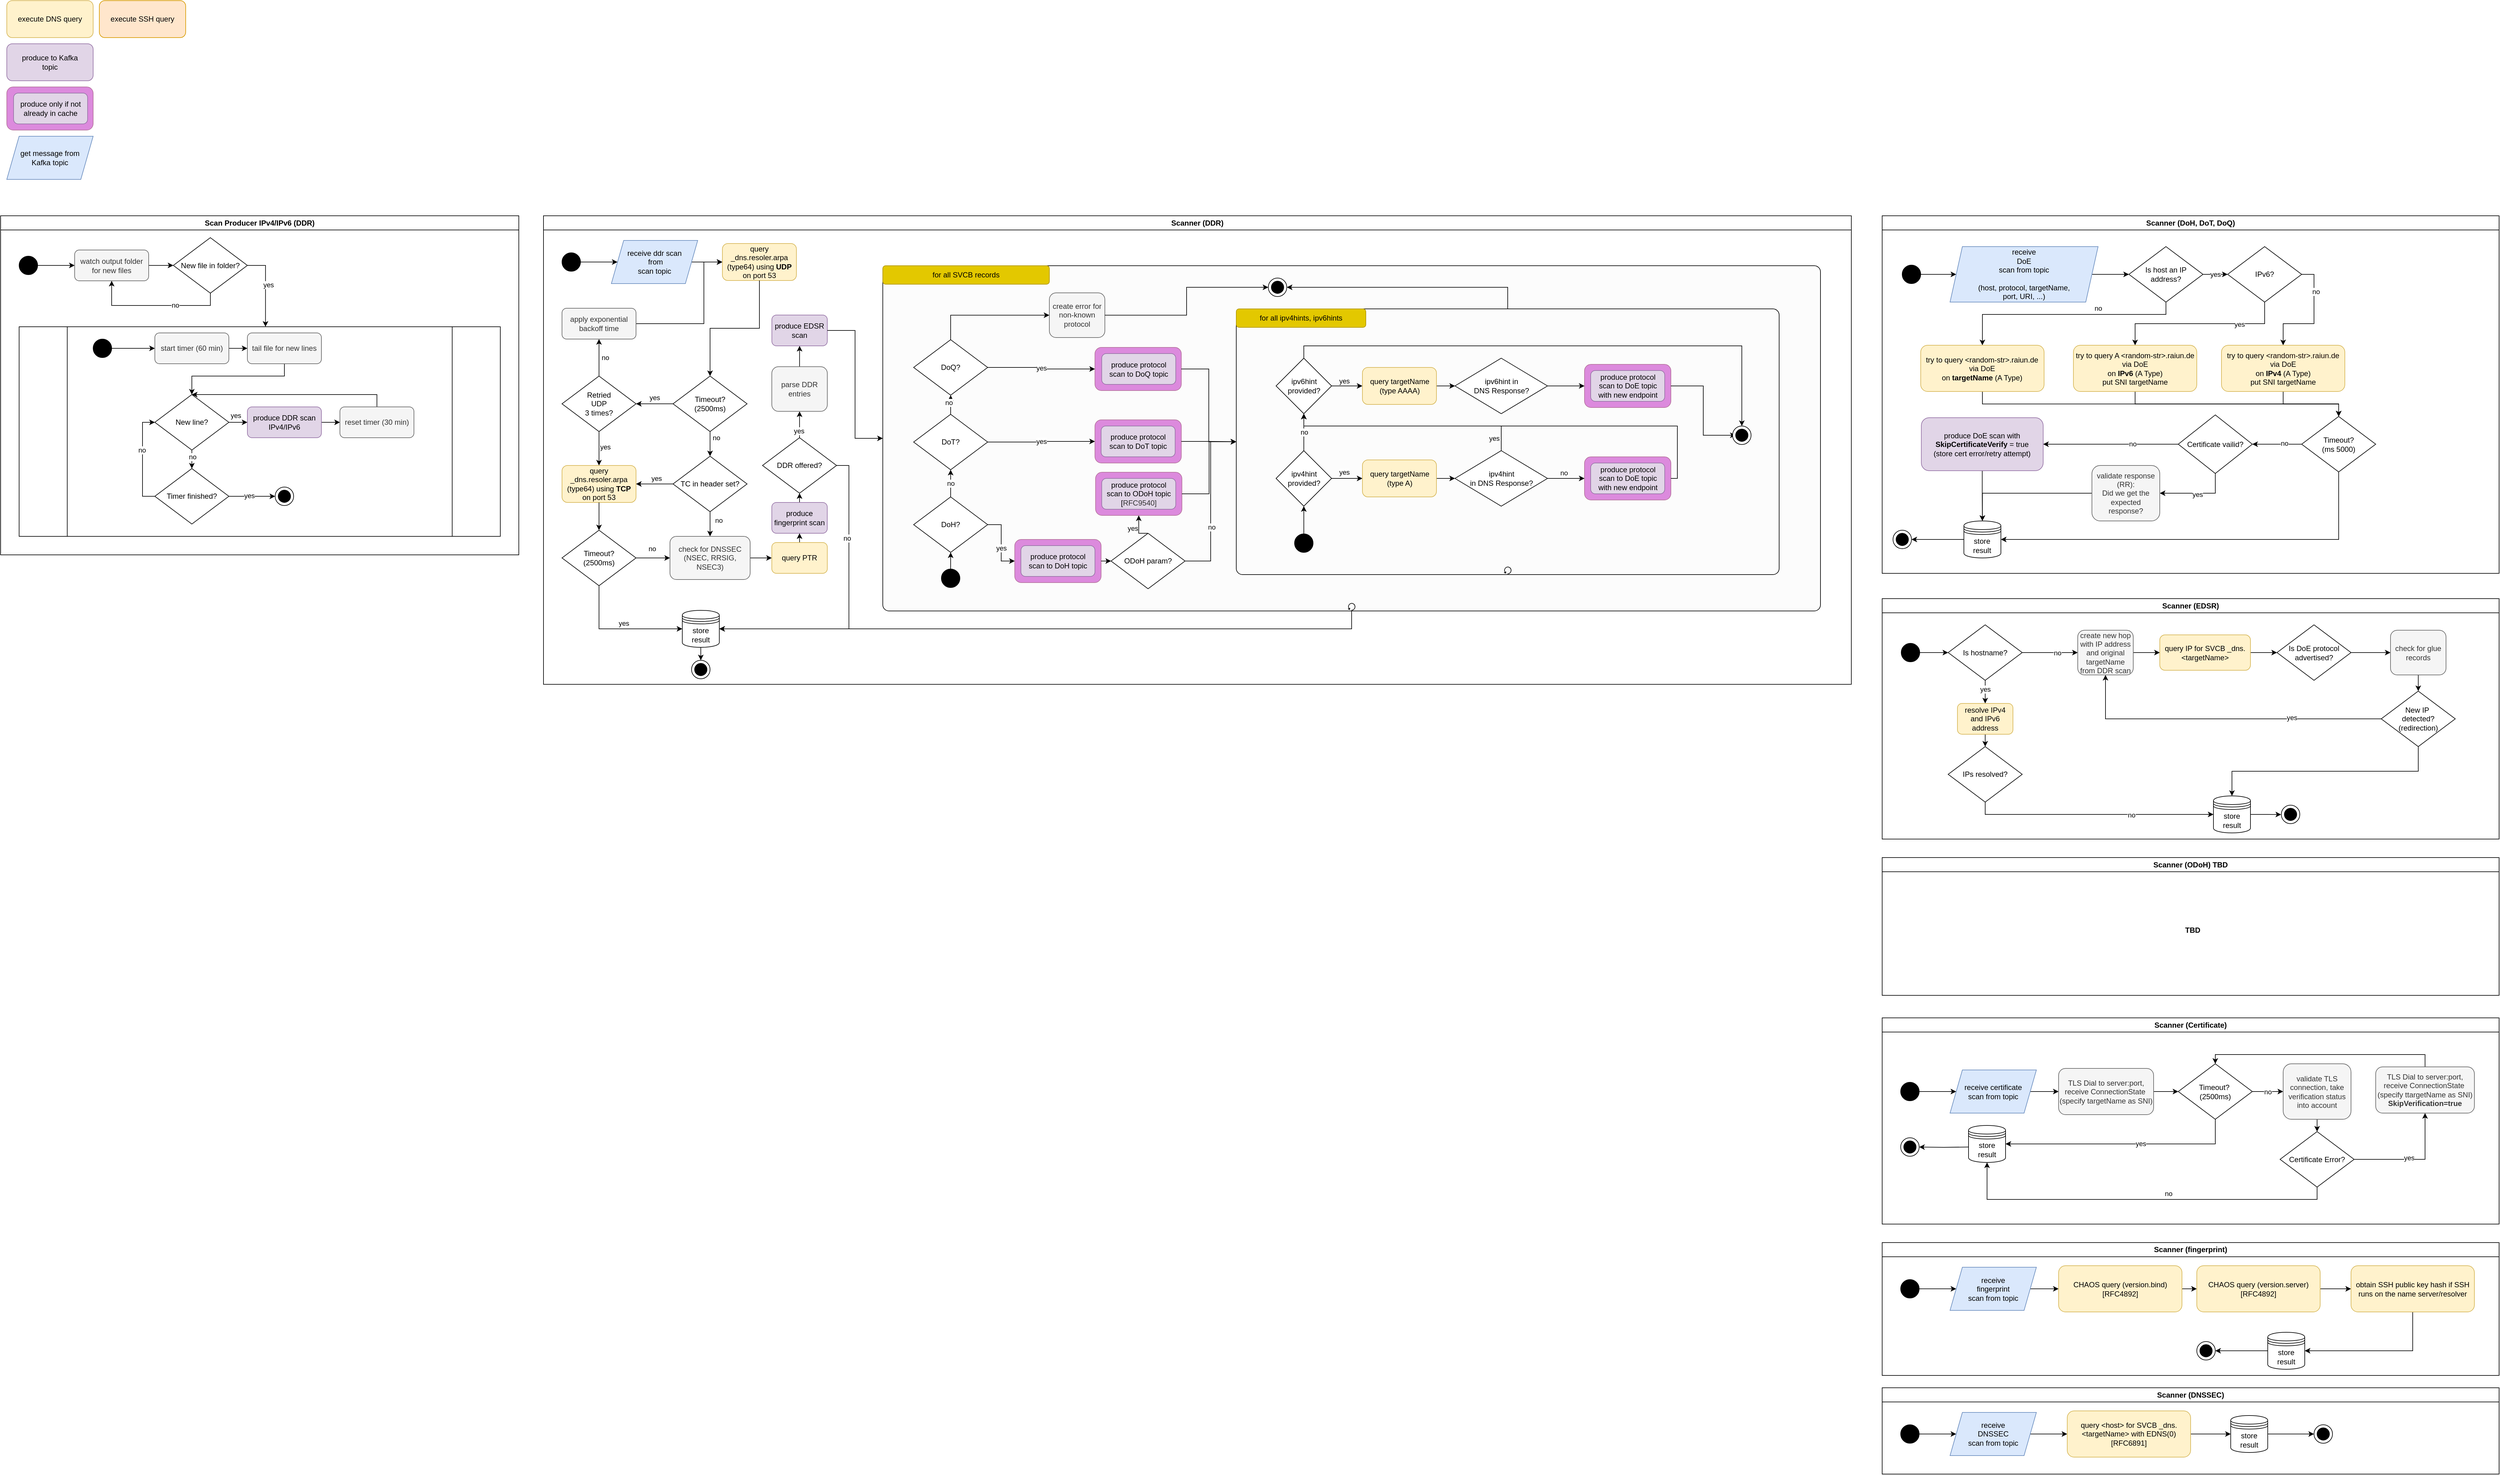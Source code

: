 <mxfile version="24.4.13" type="device">
  <diagram name="Seite-1" id="Ui5X7ERKxA4NzkQ9V5Dt">
    <mxGraphModel dx="2646" dy="2229" grid="1" gridSize="10" guides="1" tooltips="1" connect="1" arrows="1" fold="1" page="1" pageScale="1" pageWidth="827" pageHeight="1169" math="0" shadow="0">
      <root>
        <mxCell id="0" />
        <mxCell id="1" parent="0" />
        <mxCell id="OCs3PD1S2fVgXAxMt-b9-1" value="Scanner (DDR)" style="swimlane;whiteSpace=wrap;html=1;fillColor=default;" parent="1" vertex="1">
          <mxGeometry x="120" y="189" width="2120" height="760" as="geometry" />
        </mxCell>
        <mxCell id="OCs3PD1S2fVgXAxMt-b9-2" style="edgeStyle=orthogonalEdgeStyle;rounded=0;orthogonalLoop=1;jettySize=auto;html=1;exitX=1;exitY=0.5;exitDx=0;exitDy=0;" parent="OCs3PD1S2fVgXAxMt-b9-1" source="OCs3PD1S2fVgXAxMt-b9-3" edge="1">
          <mxGeometry relative="1" as="geometry">
            <mxPoint x="290" y="75" as="targetPoint" />
          </mxGeometry>
        </mxCell>
        <mxCell id="OCs3PD1S2fVgXAxMt-b9-3" value="receive ddr scan&lt;br&gt;&amp;nbsp;from&lt;br&gt;scan topic" style="shape=parallelogram;perimeter=parallelogramPerimeter;whiteSpace=wrap;html=1;fixedSize=1;fillColor=#dae8fc;strokeColor=#6c8ebf;" parent="OCs3PD1S2fVgXAxMt-b9-1" vertex="1">
          <mxGeometry x="110" y="40" width="140" height="70" as="geometry" />
        </mxCell>
        <mxCell id="OCs3PD1S2fVgXAxMt-b9-4" value="query _dns.resoler.arpa (type64) using &lt;b&gt;UDP&lt;/b&gt; on port 53" style="rounded=1;whiteSpace=wrap;html=1;fillColor=#fff2cc;strokeColor=#d6b656;" parent="OCs3PD1S2fVgXAxMt-b9-1" vertex="1">
          <mxGeometry x="290" y="45" width="120" height="60" as="geometry" />
        </mxCell>
        <mxCell id="OCs3PD1S2fVgXAxMt-b9-5" style="edgeStyle=orthogonalEdgeStyle;rounded=0;orthogonalLoop=1;jettySize=auto;html=1;exitX=0.5;exitY=1;exitDx=0;exitDy=0;entryX=0.5;entryY=0;entryDx=0;entryDy=0;" parent="OCs3PD1S2fVgXAxMt-b9-1" source="OCs3PD1S2fVgXAxMt-b9-7" target="OCs3PD1S2fVgXAxMt-b9-36" edge="1">
          <mxGeometry relative="1" as="geometry">
            <mxPoint x="300.0" y="480" as="sourcePoint" />
          </mxGeometry>
        </mxCell>
        <mxCell id="OCs3PD1S2fVgXAxMt-b9-6" value="no" style="edgeLabel;html=1;align=center;verticalAlign=middle;resizable=0;points=[];" parent="OCs3PD1S2fVgXAxMt-b9-5" vertex="1" connectable="0">
          <mxGeometry x="-0.304" relative="1" as="geometry">
            <mxPoint x="14" as="offset" />
          </mxGeometry>
        </mxCell>
        <mxCell id="OCs3PD1S2fVgXAxMt-b9-7" value="TC in header set?" style="rhombus;whiteSpace=wrap;html=1;" parent="OCs3PD1S2fVgXAxMt-b9-1" vertex="1">
          <mxGeometry x="210" y="390" width="120" height="90" as="geometry" />
        </mxCell>
        <mxCell id="OCs3PD1S2fVgXAxMt-b9-8" value="query _dns.resoler.arpa (type64) using &lt;b&gt;TCP&lt;/b&gt; on port 53" style="rounded=1;whiteSpace=wrap;html=1;fillColor=#fff2cc;strokeColor=#d6b656;" parent="OCs3PD1S2fVgXAxMt-b9-1" vertex="1">
          <mxGeometry x="30" y="405" width="120" height="60" as="geometry" />
        </mxCell>
        <mxCell id="OCs3PD1S2fVgXAxMt-b9-9" style="edgeStyle=orthogonalEdgeStyle;rounded=0;orthogonalLoop=1;jettySize=auto;html=1;exitX=0;exitY=0.5;exitDx=0;exitDy=0;entryX=1;entryY=0.5;entryDx=0;entryDy=0;" parent="OCs3PD1S2fVgXAxMt-b9-1" source="OCs3PD1S2fVgXAxMt-b9-7" target="OCs3PD1S2fVgXAxMt-b9-8" edge="1">
          <mxGeometry relative="1" as="geometry" />
        </mxCell>
        <mxCell id="OCs3PD1S2fVgXAxMt-b9-10" value="yes" style="edgeLabel;html=1;align=center;verticalAlign=middle;resizable=0;points=[];" parent="OCs3PD1S2fVgXAxMt-b9-9" vertex="1" connectable="0">
          <mxGeometry x="-0.243" y="-1" relative="1" as="geometry">
            <mxPoint x="-5" y="-8" as="offset" />
          </mxGeometry>
        </mxCell>
        <mxCell id="OCs3PD1S2fVgXAxMt-b9-11" style="edgeStyle=orthogonalEdgeStyle;rounded=0;orthogonalLoop=1;jettySize=auto;html=1;exitX=0.5;exitY=1;exitDx=0;exitDy=0;entryX=0.5;entryY=0;entryDx=0;entryDy=0;" parent="OCs3PD1S2fVgXAxMt-b9-1" source="OCs3PD1S2fVgXAxMt-b9-13" target="OCs3PD1S2fVgXAxMt-b9-7" edge="1">
          <mxGeometry relative="1" as="geometry" />
        </mxCell>
        <mxCell id="OCs3PD1S2fVgXAxMt-b9-12" value="no" style="edgeLabel;html=1;align=center;verticalAlign=middle;resizable=0;points=[];" parent="OCs3PD1S2fVgXAxMt-b9-11" vertex="1" connectable="0">
          <mxGeometry x="-0.497" relative="1" as="geometry">
            <mxPoint x="10" as="offset" />
          </mxGeometry>
        </mxCell>
        <mxCell id="OCs3PD1S2fVgXAxMt-b9-13" value="Timeout?&lt;div&gt;(2500ms)&lt;/div&gt;" style="rhombus;whiteSpace=wrap;html=1;" parent="OCs3PD1S2fVgXAxMt-b9-1" vertex="1">
          <mxGeometry x="210" y="260" width="120" height="90" as="geometry" />
        </mxCell>
        <mxCell id="OCs3PD1S2fVgXAxMt-b9-14" style="edgeStyle=orthogonalEdgeStyle;rounded=0;orthogonalLoop=1;jettySize=auto;html=1;exitX=0.5;exitY=1;exitDx=0;exitDy=0;entryX=0.5;entryY=0;entryDx=0;entryDy=0;" parent="OCs3PD1S2fVgXAxMt-b9-1" source="OCs3PD1S2fVgXAxMt-b9-4" target="OCs3PD1S2fVgXAxMt-b9-13" edge="1">
          <mxGeometry relative="1" as="geometry" />
        </mxCell>
        <mxCell id="OCs3PD1S2fVgXAxMt-b9-15" style="edgeStyle=orthogonalEdgeStyle;rounded=0;orthogonalLoop=1;jettySize=auto;html=1;exitX=0.5;exitY=1;exitDx=0;exitDy=0;entryX=0.5;entryY=0;entryDx=0;entryDy=0;" parent="OCs3PD1S2fVgXAxMt-b9-1" source="OCs3PD1S2fVgXAxMt-b9-17" target="OCs3PD1S2fVgXAxMt-b9-8" edge="1">
          <mxGeometry relative="1" as="geometry" />
        </mxCell>
        <mxCell id="OCs3PD1S2fVgXAxMt-b9-16" value="yes" style="edgeLabel;html=1;align=center;verticalAlign=middle;resizable=0;points=[];" parent="OCs3PD1S2fVgXAxMt-b9-15" vertex="1" connectable="0">
          <mxGeometry x="-0.1" y="1" relative="1" as="geometry">
            <mxPoint x="9" as="offset" />
          </mxGeometry>
        </mxCell>
        <mxCell id="OCs3PD1S2fVgXAxMt-b9-17" value="Retried &lt;br&gt;UDP&lt;br&gt;3 times?" style="rhombus;whiteSpace=wrap;html=1;" parent="OCs3PD1S2fVgXAxMt-b9-1" vertex="1">
          <mxGeometry x="30" y="260" width="120" height="90" as="geometry" />
        </mxCell>
        <mxCell id="OCs3PD1S2fVgXAxMt-b9-18" style="edgeStyle=orthogonalEdgeStyle;rounded=0;orthogonalLoop=1;jettySize=auto;html=1;exitX=0;exitY=0.5;exitDx=0;exitDy=0;entryX=1;entryY=0.5;entryDx=0;entryDy=0;" parent="OCs3PD1S2fVgXAxMt-b9-1" source="OCs3PD1S2fVgXAxMt-b9-13" target="OCs3PD1S2fVgXAxMt-b9-17" edge="1">
          <mxGeometry relative="1" as="geometry" />
        </mxCell>
        <mxCell id="OCs3PD1S2fVgXAxMt-b9-19" value="yes" style="edgeLabel;html=1;align=center;verticalAlign=middle;resizable=0;points=[];" parent="OCs3PD1S2fVgXAxMt-b9-18" vertex="1" connectable="0">
          <mxGeometry x="-0.3" y="3" relative="1" as="geometry">
            <mxPoint x="-9" y="-13" as="offset" />
          </mxGeometry>
        </mxCell>
        <mxCell id="OCs3PD1S2fVgXAxMt-b9-20" style="edgeStyle=orthogonalEdgeStyle;rounded=0;orthogonalLoop=1;jettySize=auto;html=1;exitX=1;exitY=0.5;exitDx=0;exitDy=0;entryX=0;entryY=0.5;entryDx=0;entryDy=0;" parent="OCs3PD1S2fVgXAxMt-b9-1" source="OCs3PD1S2fVgXAxMt-b9-21" target="OCs3PD1S2fVgXAxMt-b9-4" edge="1">
          <mxGeometry relative="1" as="geometry">
            <Array as="points">
              <mxPoint x="260" y="175" />
              <mxPoint x="260" y="75" />
            </Array>
          </mxGeometry>
        </mxCell>
        <mxCell id="OCs3PD1S2fVgXAxMt-b9-21" value="apply exponential backoff time" style="rounded=1;whiteSpace=wrap;html=1;fillColor=#f5f5f5;strokeColor=#666666;fontColor=#333333;" parent="OCs3PD1S2fVgXAxMt-b9-1" vertex="1">
          <mxGeometry x="30" y="150" width="120" height="50" as="geometry" />
        </mxCell>
        <mxCell id="OCs3PD1S2fVgXAxMt-b9-22" value="no" style="edgeStyle=orthogonalEdgeStyle;rounded=0;orthogonalLoop=1;jettySize=auto;html=1;exitX=0.5;exitY=0;exitDx=0;exitDy=0;entryX=0.5;entryY=1;entryDx=0;entryDy=0;" parent="OCs3PD1S2fVgXAxMt-b9-1" source="OCs3PD1S2fVgXAxMt-b9-17" target="OCs3PD1S2fVgXAxMt-b9-21" edge="1">
          <mxGeometry y="-10" relative="1" as="geometry">
            <mxPoint as="offset" />
          </mxGeometry>
        </mxCell>
        <mxCell id="OCs3PD1S2fVgXAxMt-b9-23" value="&lt;div&gt;Timeout?&lt;/div&gt;&lt;div&gt;(2500ms)&lt;br&gt;&lt;/div&gt;" style="rhombus;whiteSpace=wrap;html=1;" parent="OCs3PD1S2fVgXAxMt-b9-1" vertex="1">
          <mxGeometry x="30" y="510" width="120" height="90" as="geometry" />
        </mxCell>
        <mxCell id="OCs3PD1S2fVgXAxMt-b9-24" style="edgeStyle=orthogonalEdgeStyle;rounded=0;orthogonalLoop=1;jettySize=auto;html=1;exitX=0.5;exitY=1;exitDx=0;exitDy=0;entryX=0.5;entryY=0;entryDx=0;entryDy=0;" parent="OCs3PD1S2fVgXAxMt-b9-1" source="OCs3PD1S2fVgXAxMt-b9-8" target="OCs3PD1S2fVgXAxMt-b9-23" edge="1">
          <mxGeometry relative="1" as="geometry" />
        </mxCell>
        <mxCell id="OCs3PD1S2fVgXAxMt-b9-25" style="edgeStyle=orthogonalEdgeStyle;rounded=0;orthogonalLoop=1;jettySize=auto;html=1;exitX=0.5;exitY=1;exitDx=0;exitDy=0;entryX=0;entryY=0.5;entryDx=0;entryDy=0;" parent="OCs3PD1S2fVgXAxMt-b9-1" source="OCs3PD1S2fVgXAxMt-b9-23" target="OCs3PD1S2fVgXAxMt-b9-40" edge="1">
          <mxGeometry relative="1" as="geometry">
            <mxPoint x="90.0" y="650" as="targetPoint" />
          </mxGeometry>
        </mxCell>
        <mxCell id="OCs3PD1S2fVgXAxMt-b9-26" value="yes" style="edgeLabel;html=1;align=center;verticalAlign=middle;resizable=0;points=[];" parent="OCs3PD1S2fVgXAxMt-b9-25" vertex="1" connectable="0">
          <mxGeometry x="-0.323" y="1" relative="1" as="geometry">
            <mxPoint x="39" y="-9" as="offset" />
          </mxGeometry>
        </mxCell>
        <mxCell id="OCs3PD1S2fVgXAxMt-b9-27" style="edgeStyle=orthogonalEdgeStyle;rounded=0;orthogonalLoop=1;jettySize=auto;html=1;exitX=1;exitY=0.5;exitDx=0;exitDy=0;entryX=0;entryY=0.5;entryDx=0;entryDy=0;" parent="OCs3PD1S2fVgXAxMt-b9-1" source="OCs3PD1S2fVgXAxMt-b9-23" target="OCs3PD1S2fVgXAxMt-b9-36" edge="1">
          <mxGeometry relative="1" as="geometry" />
        </mxCell>
        <mxCell id="OCs3PD1S2fVgXAxMt-b9-28" value="no" style="edgeLabel;html=1;align=center;verticalAlign=middle;resizable=0;points=[];" parent="OCs3PD1S2fVgXAxMt-b9-27" vertex="1" connectable="0">
          <mxGeometry x="-0.074" y="-1" relative="1" as="geometry">
            <mxPoint y="-16" as="offset" />
          </mxGeometry>
        </mxCell>
        <mxCell id="OCs3PD1S2fVgXAxMt-b9-29" style="edgeStyle=orthogonalEdgeStyle;rounded=0;orthogonalLoop=1;jettySize=auto;html=1;exitX=0.5;exitY=0;exitDx=0;exitDy=0;entryX=0.5;entryY=1;entryDx=0;entryDy=0;" parent="OCs3PD1S2fVgXAxMt-b9-1" source="OCs3PD1S2fVgXAxMt-b9-30" target="OCs3PD1S2fVgXAxMt-b9-45" edge="1">
          <mxGeometry relative="1" as="geometry" />
        </mxCell>
        <mxCell id="OCs3PD1S2fVgXAxMt-b9-30" value="produce fingerprint scan" style="rounded=1;whiteSpace=wrap;html=1;fillColor=#e1d5e7;strokeColor=#9673a6;" parent="OCs3PD1S2fVgXAxMt-b9-1" vertex="1">
          <mxGeometry x="370.09" y="465" width="89.91" height="50" as="geometry" />
        </mxCell>
        <mxCell id="OCs3PD1S2fVgXAxMt-b9-31" value="" style="edgeStyle=orthogonalEdgeStyle;rounded=0;orthogonalLoop=1;jettySize=auto;html=1;" parent="OCs3PD1S2fVgXAxMt-b9-1" source="OCs3PD1S2fVgXAxMt-b9-32" target="OCs3PD1S2fVgXAxMt-b9-3" edge="1">
          <mxGeometry relative="1" as="geometry" />
        </mxCell>
        <mxCell id="OCs3PD1S2fVgXAxMt-b9-32" value="" style="ellipse;whiteSpace=wrap;html=1;aspect=fixed;fillColor=#000000;" parent="OCs3PD1S2fVgXAxMt-b9-1" vertex="1">
          <mxGeometry x="30" y="60" width="30" height="30" as="geometry" />
        </mxCell>
        <mxCell id="OCs3PD1S2fVgXAxMt-b9-33" value="" style="ellipse;whiteSpace=wrap;html=1;aspect=fixed;fillColor=#ffffff;" parent="OCs3PD1S2fVgXAxMt-b9-1" vertex="1">
          <mxGeometry x="240" y="721" width="30" height="30" as="geometry" />
        </mxCell>
        <mxCell id="OCs3PD1S2fVgXAxMt-b9-34" value="" style="ellipse;whiteSpace=wrap;html=1;aspect=fixed;fillColor=#000000;" parent="OCs3PD1S2fVgXAxMt-b9-1" vertex="1">
          <mxGeometry x="245" y="726" width="20" height="20" as="geometry" />
        </mxCell>
        <mxCell id="OCs3PD1S2fVgXAxMt-b9-35" style="edgeStyle=orthogonalEdgeStyle;rounded=0;orthogonalLoop=1;jettySize=auto;html=1;exitX=1;exitY=0.5;exitDx=0;exitDy=0;entryX=0;entryY=0.5;entryDx=0;entryDy=0;" parent="OCs3PD1S2fVgXAxMt-b9-1" source="OCs3PD1S2fVgXAxMt-b9-36" target="OCs3PD1S2fVgXAxMt-b9-38" edge="1">
          <mxGeometry relative="1" as="geometry" />
        </mxCell>
        <mxCell id="OCs3PD1S2fVgXAxMt-b9-36" value="check for DNSSEC (NSEC, RRSIG, NSEC3)" style="rounded=1;whiteSpace=wrap;html=1;fillColor=#f5f5f5;strokeColor=#666666;fontColor=#333333;" parent="OCs3PD1S2fVgXAxMt-b9-1" vertex="1">
          <mxGeometry x="205" y="520" width="130" height="70" as="geometry" />
        </mxCell>
        <mxCell id="OCs3PD1S2fVgXAxMt-b9-37" style="edgeStyle=orthogonalEdgeStyle;rounded=0;orthogonalLoop=1;jettySize=auto;html=1;exitX=0.5;exitY=0;exitDx=0;exitDy=0;entryX=0.5;entryY=1;entryDx=0;entryDy=0;" parent="OCs3PD1S2fVgXAxMt-b9-1" source="OCs3PD1S2fVgXAxMt-b9-38" target="OCs3PD1S2fVgXAxMt-b9-30" edge="1">
          <mxGeometry relative="1" as="geometry" />
        </mxCell>
        <mxCell id="OCs3PD1S2fVgXAxMt-b9-38" value="query PTR" style="rounded=1;whiteSpace=wrap;html=1;fillColor=#fff2cc;strokeColor=#d6b656;" parent="OCs3PD1S2fVgXAxMt-b9-1" vertex="1">
          <mxGeometry x="370.09" y="530" width="90" height="50" as="geometry" />
        </mxCell>
        <mxCell id="OCs3PD1S2fVgXAxMt-b9-39" style="edgeStyle=orthogonalEdgeStyle;rounded=0;orthogonalLoop=1;jettySize=auto;html=1;exitX=0.5;exitY=1;exitDx=0;exitDy=0;entryX=0.5;entryY=0;entryDx=0;entryDy=0;" parent="OCs3PD1S2fVgXAxMt-b9-1" source="OCs3PD1S2fVgXAxMt-b9-40" target="OCs3PD1S2fVgXAxMt-b9-33" edge="1">
          <mxGeometry relative="1" as="geometry" />
        </mxCell>
        <mxCell id="OCs3PD1S2fVgXAxMt-b9-40" value="store result" style="shape=datastore;whiteSpace=wrap;html=1;" parent="OCs3PD1S2fVgXAxMt-b9-1" vertex="1">
          <mxGeometry x="225" y="640" width="60" height="60" as="geometry" />
        </mxCell>
        <mxCell id="OCs3PD1S2fVgXAxMt-b9-41" style="edgeStyle=orthogonalEdgeStyle;rounded=0;orthogonalLoop=1;jettySize=auto;html=1;exitX=0.5;exitY=0;exitDx=0;exitDy=0;entryX=0.5;entryY=1;entryDx=0;entryDy=0;" parent="OCs3PD1S2fVgXAxMt-b9-1" source="OCs3PD1S2fVgXAxMt-b9-45" target="OCs3PD1S2fVgXAxMt-b9-46" edge="1">
          <mxGeometry relative="1" as="geometry">
            <mxPoint x="640.09" y="555" as="targetPoint" />
          </mxGeometry>
        </mxCell>
        <mxCell id="OCs3PD1S2fVgXAxMt-b9-42" value="yes" style="edgeLabel;html=1;align=center;verticalAlign=middle;resizable=0;points=[];" parent="OCs3PD1S2fVgXAxMt-b9-41" vertex="1" connectable="0">
          <mxGeometry x="-0.464" y="1" relative="1" as="geometry">
            <mxPoint as="offset" />
          </mxGeometry>
        </mxCell>
        <mxCell id="OCs3PD1S2fVgXAxMt-b9-43" style="edgeStyle=orthogonalEdgeStyle;rounded=0;orthogonalLoop=1;jettySize=auto;html=1;exitX=1;exitY=0.5;exitDx=0;exitDy=0;entryX=1;entryY=0.5;entryDx=0;entryDy=0;" parent="OCs3PD1S2fVgXAxMt-b9-1" source="OCs3PD1S2fVgXAxMt-b9-45" target="OCs3PD1S2fVgXAxMt-b9-40" edge="1">
          <mxGeometry relative="1" as="geometry" />
        </mxCell>
        <mxCell id="OCs3PD1S2fVgXAxMt-b9-44" value="no" style="edgeLabel;html=1;align=center;verticalAlign=middle;resizable=0;points=[];" parent="OCs3PD1S2fVgXAxMt-b9-43" vertex="1" connectable="0">
          <mxGeometry x="-0.445" y="-3" relative="1" as="geometry">
            <mxPoint as="offset" />
          </mxGeometry>
        </mxCell>
        <mxCell id="OCs3PD1S2fVgXAxMt-b9-45" value="DDR offered?" style="rhombus;whiteSpace=wrap;html=1;" parent="OCs3PD1S2fVgXAxMt-b9-1" vertex="1">
          <mxGeometry x="355.05" y="360" width="120" height="90" as="geometry" />
        </mxCell>
        <mxCell id="-KW3oQaXE2VQ1x1Ofgks-101" style="edgeStyle=orthogonalEdgeStyle;rounded=0;orthogonalLoop=1;jettySize=auto;html=1;exitX=0.5;exitY=0;exitDx=0;exitDy=0;entryX=0.5;entryY=1;entryDx=0;entryDy=0;" edge="1" parent="OCs3PD1S2fVgXAxMt-b9-1" source="OCs3PD1S2fVgXAxMt-b9-46" target="-KW3oQaXE2VQ1x1Ofgks-100">
          <mxGeometry relative="1" as="geometry" />
        </mxCell>
        <mxCell id="OCs3PD1S2fVgXAxMt-b9-46" value="parse DDR entries" style="rounded=1;whiteSpace=wrap;html=1;fillColor=#f5f5f5;strokeColor=#666666;fontColor=#333333;" parent="OCs3PD1S2fVgXAxMt-b9-1" vertex="1">
          <mxGeometry x="370.09" y="244.75" width="90" height="72.5" as="geometry" />
        </mxCell>
        <mxCell id="OCs3PD1S2fVgXAxMt-b9-47" style="edgeStyle=orthogonalEdgeStyle;rounded=0;orthogonalLoop=1;jettySize=auto;html=1;exitX=0.5;exitY=1;exitDx=0;exitDy=0;exitPerimeter=0;entryX=1;entryY=0.5;entryDx=0;entryDy=0;" parent="OCs3PD1S2fVgXAxMt-b9-1" source="OCs3PD1S2fVgXAxMt-b9-48" target="OCs3PD1S2fVgXAxMt-b9-40" edge="1">
          <mxGeometry relative="1" as="geometry" />
        </mxCell>
        <mxCell id="OCs3PD1S2fVgXAxMt-b9-48" value="" style="points=[[0.25,0,0],[0.5,0,0],[0.75,0,0],[1,0.25,0],[1,0.5,0],[1,0.75,0],[0.75,1,0],[0.5,1,0],[0.25,1,0],[0,0.75,0],[0,0.5,0],[0,0.25,0]];shape=mxgraph.bpmn.task;whiteSpace=wrap;rectStyle=rounded;size=10;html=1;container=1;expand=0;collapsible=0;taskMarker=abstract;isLoopStandard=1;shadow=0;fillColor=#FCFCFC;fontColor=#333333;strokeColor=#000000;" parent="OCs3PD1S2fVgXAxMt-b9-1" vertex="1">
          <mxGeometry x="550" y="81" width="1520" height="560" as="geometry" />
        </mxCell>
        <mxCell id="-KW3oQaXE2VQ1x1Ofgks-12" value="" style="rounded=1;whiteSpace=wrap;html=1;strokeColor=#B5739D;fillColor=#dc8add;" vertex="1" parent="OCs3PD1S2fVgXAxMt-b9-48">
          <mxGeometry x="343.9" y="132.5" width="140" height="70" as="geometry" />
        </mxCell>
        <mxCell id="-KW3oQaXE2VQ1x1Ofgks-2" value="" style="rounded=1;whiteSpace=wrap;html=1;strokeColor=#B5739D;fillColor=#dc8add;" vertex="1" parent="OCs3PD1S2fVgXAxMt-b9-48">
          <mxGeometry x="344.9" y="335" width="140" height="70" as="geometry" />
        </mxCell>
        <mxCell id="-KW3oQaXE2VQ1x1Ofgks-1" value="" style="rounded=1;whiteSpace=wrap;html=1;strokeColor=#B5739D;fillColor=#dc8add;" vertex="1" parent="OCs3PD1S2fVgXAxMt-b9-48">
          <mxGeometry x="213.9" y="444" width="140" height="70" as="geometry" />
        </mxCell>
        <mxCell id="OCs3PD1S2fVgXAxMt-b9-49" value="" style="ellipse;whiteSpace=wrap;html=1;aspect=fixed;fillColor=#ffffff;" parent="OCs3PD1S2fVgXAxMt-b9-48" vertex="1">
          <mxGeometry x="624.91" y="20" width="30" height="30" as="geometry" />
        </mxCell>
        <mxCell id="OCs3PD1S2fVgXAxMt-b9-50" value="" style="ellipse;whiteSpace=wrap;html=1;aspect=fixed;fillColor=#000000;" parent="OCs3PD1S2fVgXAxMt-b9-48" vertex="1">
          <mxGeometry x="629.91" y="25" width="20" height="20" as="geometry" />
        </mxCell>
        <mxCell id="OCs3PD1S2fVgXAxMt-b9-51" value="for all SVCB records" style="rounded=1;whiteSpace=wrap;html=1;fillColor=#e3c800;fontColor=#000000;strokeColor=#B09500;" parent="OCs3PD1S2fVgXAxMt-b9-48" vertex="1">
          <mxGeometry width="270" height="30" as="geometry" />
        </mxCell>
        <mxCell id="OCs3PD1S2fVgXAxMt-b9-97" value="DoQ?" style="rhombus;whiteSpace=wrap;html=1;" parent="OCs3PD1S2fVgXAxMt-b9-48" vertex="1">
          <mxGeometry x="50" y="120" width="120" height="90" as="geometry" />
        </mxCell>
        <mxCell id="OCs3PD1S2fVgXAxMt-b9-107" value="create error for non-known&lt;div&gt;protocol&lt;/div&gt;" style="rounded=1;whiteSpace=wrap;html=1;fillColor=#f5f5f5;strokeColor=#666666;fontColor=#333333;" parent="OCs3PD1S2fVgXAxMt-b9-48" vertex="1">
          <mxGeometry x="270" y="44" width="90" height="72.5" as="geometry" />
        </mxCell>
        <mxCell id="OCs3PD1S2fVgXAxMt-b9-96" style="edgeStyle=orthogonalEdgeStyle;rounded=0;orthogonalLoop=1;jettySize=auto;html=1;exitX=0.5;exitY=0;exitDx=0;exitDy=0;entryX=0;entryY=0.5;entryDx=0;entryDy=0;" parent="OCs3PD1S2fVgXAxMt-b9-48" source="OCs3PD1S2fVgXAxMt-b9-97" target="OCs3PD1S2fVgXAxMt-b9-107" edge="1">
          <mxGeometry relative="1" as="geometry" />
        </mxCell>
        <mxCell id="OCs3PD1S2fVgXAxMt-b9-106" style="edgeStyle=orthogonalEdgeStyle;rounded=0;orthogonalLoop=1;jettySize=auto;html=1;exitX=1;exitY=0.5;exitDx=0;exitDy=0;entryX=0;entryY=0.5;entryDx=0;entryDy=0;" parent="OCs3PD1S2fVgXAxMt-b9-48" source="OCs3PD1S2fVgXAxMt-b9-107" target="OCs3PD1S2fVgXAxMt-b9-49" edge="1">
          <mxGeometry relative="1" as="geometry" />
        </mxCell>
        <mxCell id="OCs3PD1S2fVgXAxMt-b9-100" value="produce protocol scan to DoQ topic" style="rounded=1;whiteSpace=wrap;html=1;fillColor=#e1d5e7;strokeColor=#9673a6;" parent="OCs3PD1S2fVgXAxMt-b9-48" vertex="1">
          <mxGeometry x="354.9" y="142.5" width="120" height="50" as="geometry" />
        </mxCell>
        <mxCell id="OCs3PD1S2fVgXAxMt-b9-95" value="yes" style="edgeStyle=orthogonalEdgeStyle;rounded=0;orthogonalLoop=1;jettySize=auto;html=1;exitX=1;exitY=0.5;exitDx=0;exitDy=0;entryX=0;entryY=0.5;entryDx=0;entryDy=0;" parent="OCs3PD1S2fVgXAxMt-b9-48" source="OCs3PD1S2fVgXAxMt-b9-97" target="-KW3oQaXE2VQ1x1Ofgks-12" edge="1">
          <mxGeometry relative="1" as="geometry">
            <mxPoint x="340" y="165" as="targetPoint" />
          </mxGeometry>
        </mxCell>
        <mxCell id="bzqzzSRLQrOWmeCuMzVM-59" style="edgeStyle=orthogonalEdgeStyle;rounded=0;orthogonalLoop=1;jettySize=auto;html=1;entryX=0;entryY=0.5;entryDx=0;entryDy=0;exitX=1;exitY=0.5;exitDx=0;exitDy=0;" parent="OCs3PD1S2fVgXAxMt-b9-48" source="-KW3oQaXE2VQ1x1Ofgks-1" target="OCs3PD1S2fVgXAxMt-b9-104" edge="1">
          <mxGeometry relative="1" as="geometry">
            <mxPoint x="350" y="456" as="sourcePoint" />
          </mxGeometry>
        </mxCell>
        <mxCell id="OCs3PD1S2fVgXAxMt-b9-98" value="produce protocol scan to DoH topic" style="rounded=1;whiteSpace=wrap;html=1;fillColor=#e1d5e7;strokeColor=#9673a6;" parent="OCs3PD1S2fVgXAxMt-b9-48" vertex="1">
          <mxGeometry x="223.9" y="454" width="120" height="50" as="geometry" />
        </mxCell>
        <mxCell id="-KW3oQaXE2VQ1x1Ofgks-4" style="edgeStyle=orthogonalEdgeStyle;rounded=0;orthogonalLoop=1;jettySize=auto;html=1;exitX=0.5;exitY=0;exitDx=0;exitDy=0;entryX=0.5;entryY=1;entryDx=0;entryDy=0;" edge="1" parent="OCs3PD1S2fVgXAxMt-b9-48" source="OCs3PD1S2fVgXAxMt-b9-104" target="-KW3oQaXE2VQ1x1Ofgks-2">
          <mxGeometry relative="1" as="geometry" />
        </mxCell>
        <mxCell id="-KW3oQaXE2VQ1x1Ofgks-5" value="yes" style="edgeLabel;html=1;align=center;verticalAlign=middle;resizable=0;points=[];" vertex="1" connectable="0" parent="-KW3oQaXE2VQ1x1Ofgks-4">
          <mxGeometry x="0.11" y="1" relative="1" as="geometry">
            <mxPoint x="-9" y="1" as="offset" />
          </mxGeometry>
        </mxCell>
        <mxCell id="OCs3PD1S2fVgXAxMt-b9-104" value="ODoH param?" style="rhombus;whiteSpace=wrap;html=1;" parent="OCs3PD1S2fVgXAxMt-b9-48" vertex="1">
          <mxGeometry x="370.0" y="434" width="120" height="90" as="geometry" />
        </mxCell>
        <mxCell id="OCs3PD1S2fVgXAxMt-b9-105" value="produce protocol scan to ODoH topic [&lt;span style=&quot;color: rgb(51, 51, 51);&quot;&gt;RFC9540]&lt;/span&gt;" style="rounded=1;whiteSpace=wrap;html=1;fillColor=#e1d5e7;strokeColor=#9673a6;" parent="OCs3PD1S2fVgXAxMt-b9-48" vertex="1">
          <mxGeometry x="354.9" y="345" width="120" height="50" as="geometry" />
        </mxCell>
        <mxCell id="-KW3oQaXE2VQ1x1Ofgks-6" value="" style="rounded=1;whiteSpace=wrap;html=1;strokeColor=#B5739D;fillColor=#dc8add;" vertex="1" parent="OCs3PD1S2fVgXAxMt-b9-48">
          <mxGeometry x="343.9" y="250" width="140" height="70" as="geometry" />
        </mxCell>
        <mxCell id="OCs3PD1S2fVgXAxMt-b9-99" value="produce protocol scan to DoT topic" style="rounded=1;whiteSpace=wrap;html=1;fillColor=#e1d5e7;strokeColor=#9673a6;" parent="OCs3PD1S2fVgXAxMt-b9-48" vertex="1">
          <mxGeometry x="353.9" y="260" width="120" height="50" as="geometry" />
        </mxCell>
        <mxCell id="OCs3PD1S2fVgXAxMt-b9-53" style="edgeStyle=orthogonalEdgeStyle;rounded=0;orthogonalLoop=1;jettySize=auto;html=1;exitX=0.5;exitY=0;exitDx=0;exitDy=0;exitPerimeter=0;entryX=1;entryY=0.5;entryDx=0;entryDy=0;" parent="OCs3PD1S2fVgXAxMt-b9-1" source="OCs3PD1S2fVgXAxMt-b9-54" target="OCs3PD1S2fVgXAxMt-b9-49" edge="1">
          <mxGeometry relative="1" as="geometry" />
        </mxCell>
        <mxCell id="OCs3PD1S2fVgXAxMt-b9-54" value="" style="points=[[0.25,0,0],[0.5,0,0],[0.75,0,0],[1,0.25,0],[1,0.5,0],[1,0.75,0],[0.75,1,0],[0.5,1,0],[0.25,1,0],[0,0.75,0],[0,0.5,0],[0,0.25,0]];shape=mxgraph.bpmn.task;whiteSpace=wrap;rectStyle=rounded;size=10;html=1;container=1;expand=0;collapsible=0;taskMarker=abstract;isLoopStandard=1;fillColor=#FCFCFC;strokeColor=default;strokeWidth=1;" parent="OCs3PD1S2fVgXAxMt-b9-1" vertex="1">
          <mxGeometry x="1123" y="151" width="880" height="431" as="geometry" />
        </mxCell>
        <mxCell id="-KW3oQaXE2VQ1x1Ofgks-16" value="" style="rounded=1;whiteSpace=wrap;html=1;strokeColor=#B5739D;fillColor=#dc8add;" vertex="1" parent="OCs3PD1S2fVgXAxMt-b9-54">
          <mxGeometry x="564.5" y="90" width="140" height="70" as="geometry" />
        </mxCell>
        <mxCell id="-KW3oQaXE2VQ1x1Ofgks-14" value="" style="rounded=1;whiteSpace=wrap;html=1;strokeColor=#B5739D;fillColor=#dc8add;" vertex="1" parent="OCs3PD1S2fVgXAxMt-b9-54">
          <mxGeometry x="564.5" y="240" width="140" height="70" as="geometry" />
        </mxCell>
        <mxCell id="OCs3PD1S2fVgXAxMt-b9-55" value="for all ipv4hints, ipv6hints" style="rounded=1;whiteSpace=wrap;html=1;fillColor=#e3c800;fontColor=#000000;strokeColor=#B09500;" parent="OCs3PD1S2fVgXAxMt-b9-54" vertex="1">
          <mxGeometry width="210" height="30" as="geometry" />
        </mxCell>
        <mxCell id="OCs3PD1S2fVgXAxMt-b9-57" value="" style="ellipse;whiteSpace=wrap;html=1;aspect=fixed;fillColor=#000000;" parent="OCs3PD1S2fVgXAxMt-b9-54" vertex="1">
          <mxGeometry x="94.499" y="365" width="30" height="30" as="geometry" />
        </mxCell>
        <mxCell id="OCs3PD1S2fVgXAxMt-b9-58" style="edgeStyle=orthogonalEdgeStyle;rounded=0;orthogonalLoop=1;jettySize=auto;html=1;exitX=1;exitY=0.5;exitDx=0;exitDy=0;entryX=0;entryY=0.5;entryDx=0;entryDy=0;" parent="OCs3PD1S2fVgXAxMt-b9-54" source="OCs3PD1S2fVgXAxMt-b9-61" target="OCs3PD1S2fVgXAxMt-b9-63" edge="1">
          <mxGeometry relative="1" as="geometry" />
        </mxCell>
        <mxCell id="OCs3PD1S2fVgXAxMt-b9-59" value="yes" style="edgeLabel;html=1;align=center;verticalAlign=middle;resizable=0;points=[];" parent="OCs3PD1S2fVgXAxMt-b9-58" vertex="1" connectable="0">
          <mxGeometry x="0.062" relative="1" as="geometry">
            <mxPoint x="-6" y="-10" as="offset" />
          </mxGeometry>
        </mxCell>
        <mxCell id="OCs3PD1S2fVgXAxMt-b9-60" value="no" style="edgeStyle=orthogonalEdgeStyle;rounded=0;orthogonalLoop=1;jettySize=auto;html=1;exitX=0.5;exitY=0;exitDx=0;exitDy=0;entryX=0.5;entryY=1;entryDx=0;entryDy=0;" parent="OCs3PD1S2fVgXAxMt-b9-54" source="OCs3PD1S2fVgXAxMt-b9-61" target="OCs3PD1S2fVgXAxMt-b9-67" edge="1">
          <mxGeometry relative="1" as="geometry" />
        </mxCell>
        <mxCell id="OCs3PD1S2fVgXAxMt-b9-61" value="ipv4hint provided?" style="rhombus;whiteSpace=wrap;html=1;" parent="OCs3PD1S2fVgXAxMt-b9-54" vertex="1">
          <mxGeometry x="64.5" y="230" width="90" height="90" as="geometry" />
        </mxCell>
        <mxCell id="OCs3PD1S2fVgXAxMt-b9-62" style="edgeStyle=orthogonalEdgeStyle;rounded=0;orthogonalLoop=1;jettySize=auto;html=1;exitX=1;exitY=0.5;exitDx=0;exitDy=0;entryX=0;entryY=0.5;entryDx=0;entryDy=0;" parent="OCs3PD1S2fVgXAxMt-b9-54" source="OCs3PD1S2fVgXAxMt-b9-63" target="OCs3PD1S2fVgXAxMt-b9-80" edge="1">
          <mxGeometry relative="1" as="geometry" />
        </mxCell>
        <mxCell id="OCs3PD1S2fVgXAxMt-b9-63" value="query targetName (type A)" style="rounded=1;whiteSpace=wrap;html=1;fillColor=#fff2cc;strokeColor=#d6b656;" parent="OCs3PD1S2fVgXAxMt-b9-54" vertex="1">
          <mxGeometry x="204.5" y="245" width="120" height="60" as="geometry" />
        </mxCell>
        <mxCell id="OCs3PD1S2fVgXAxMt-b9-64" style="edgeStyle=orthogonalEdgeStyle;rounded=0;orthogonalLoop=1;jettySize=auto;html=1;exitX=1;exitY=0.5;exitDx=0;exitDy=0;entryX=0;entryY=0.5;entryDx=0;entryDy=0;" parent="OCs3PD1S2fVgXAxMt-b9-54" source="OCs3PD1S2fVgXAxMt-b9-67" target="OCs3PD1S2fVgXAxMt-b9-69" edge="1">
          <mxGeometry relative="1" as="geometry" />
        </mxCell>
        <mxCell id="OCs3PD1S2fVgXAxMt-b9-65" value="yes" style="edgeLabel;html=1;align=center;verticalAlign=middle;resizable=0;points=[];" parent="OCs3PD1S2fVgXAxMt-b9-64" vertex="1" connectable="0">
          <mxGeometry x="-0.116" y="-1" relative="1" as="geometry">
            <mxPoint x="-2" y="-9" as="offset" />
          </mxGeometry>
        </mxCell>
        <mxCell id="OCs3PD1S2fVgXAxMt-b9-66" style="edgeStyle=orthogonalEdgeStyle;rounded=0;orthogonalLoop=1;jettySize=auto;html=1;exitX=0.5;exitY=0;exitDx=0;exitDy=0;entryX=0.5;entryY=0;entryDx=0;entryDy=0;" parent="OCs3PD1S2fVgXAxMt-b9-54" source="OCs3PD1S2fVgXAxMt-b9-67" target="OCs3PD1S2fVgXAxMt-b9-83" edge="1">
          <mxGeometry relative="1" as="geometry" />
        </mxCell>
        <mxCell id="OCs3PD1S2fVgXAxMt-b9-67" value="ipv6hint provided?" style="rhombus;whiteSpace=wrap;html=1;" parent="OCs3PD1S2fVgXAxMt-b9-54" vertex="1">
          <mxGeometry x="64.5" y="80" width="90" height="90" as="geometry" />
        </mxCell>
        <mxCell id="OCs3PD1S2fVgXAxMt-b9-68" style="edgeStyle=orthogonalEdgeStyle;rounded=0;orthogonalLoop=1;jettySize=auto;html=1;exitX=1;exitY=0.5;exitDx=0;exitDy=0;entryX=0;entryY=0.5;entryDx=0;entryDy=0;" parent="OCs3PD1S2fVgXAxMt-b9-54" source="OCs3PD1S2fVgXAxMt-b9-69" target="OCs3PD1S2fVgXAxMt-b9-73" edge="1">
          <mxGeometry relative="1" as="geometry" />
        </mxCell>
        <mxCell id="OCs3PD1S2fVgXAxMt-b9-69" value="query targetName (type AAAA)" style="rounded=1;whiteSpace=wrap;html=1;fillColor=#fff2cc;strokeColor=#d6b656;" parent="OCs3PD1S2fVgXAxMt-b9-54" vertex="1">
          <mxGeometry x="204.5" y="95" width="120" height="60" as="geometry" />
        </mxCell>
        <mxCell id="OCs3PD1S2fVgXAxMt-b9-72" style="edgeStyle=orthogonalEdgeStyle;rounded=0;orthogonalLoop=1;jettySize=auto;html=1;exitX=1;exitY=0.5;exitDx=0;exitDy=0;entryX=0;entryY=0.5;entryDx=0;entryDy=0;" parent="OCs3PD1S2fVgXAxMt-b9-54" source="OCs3PD1S2fVgXAxMt-b9-73" target="-KW3oQaXE2VQ1x1Ofgks-16" edge="1">
          <mxGeometry relative="1" as="geometry">
            <mxPoint x="557" y="125" as="targetPoint" />
          </mxGeometry>
        </mxCell>
        <mxCell id="OCs3PD1S2fVgXAxMt-b9-73" value="ipv6hint in &lt;br&gt;DNS Response?" style="rhombus;whiteSpace=wrap;html=1;" parent="OCs3PD1S2fVgXAxMt-b9-54" vertex="1">
          <mxGeometry x="354.5" y="80" width="150" height="90" as="geometry" />
        </mxCell>
        <mxCell id="OCs3PD1S2fVgXAxMt-b9-74" style="edgeStyle=orthogonalEdgeStyle;rounded=0;orthogonalLoop=1;jettySize=auto;html=1;entryX=0.5;entryY=1;entryDx=0;entryDy=0;exitX=1;exitY=0.5;exitDx=0;exitDy=0;" parent="OCs3PD1S2fVgXAxMt-b9-54" source="-KW3oQaXE2VQ1x1Ofgks-14" target="OCs3PD1S2fVgXAxMt-b9-67" edge="1">
          <mxGeometry relative="1" as="geometry">
            <Array as="points">
              <mxPoint x="715" y="275" />
              <mxPoint x="715" y="190" />
              <mxPoint x="110" y="190" />
            </Array>
            <mxPoint x="707" y="275" as="sourcePoint" />
          </mxGeometry>
        </mxCell>
        <mxCell id="OCs3PD1S2fVgXAxMt-b9-75" value="produce protocol scan to DoE topic with new endpoint" style="rounded=1;whiteSpace=wrap;html=1;fillColor=#e1d5e7;strokeColor=#9673a6;" parent="OCs3PD1S2fVgXAxMt-b9-54" vertex="1">
          <mxGeometry x="574.5" y="250" width="120" height="50" as="geometry" />
        </mxCell>
        <mxCell id="OCs3PD1S2fVgXAxMt-b9-76" style="edgeStyle=orthogonalEdgeStyle;rounded=0;orthogonalLoop=1;jettySize=auto;html=1;exitX=0.5;exitY=0;exitDx=0;exitDy=0;entryX=0.5;entryY=1;entryDx=0;entryDy=0;" parent="OCs3PD1S2fVgXAxMt-b9-54" source="OCs3PD1S2fVgXAxMt-b9-80" target="OCs3PD1S2fVgXAxMt-b9-67" edge="1">
          <mxGeometry relative="1" as="geometry">
            <Array as="points">
              <mxPoint x="429.5" y="190" />
              <mxPoint x="109.5" y="190" />
            </Array>
          </mxGeometry>
        </mxCell>
        <mxCell id="OCs3PD1S2fVgXAxMt-b9-77" value="yes" style="edgeLabel;html=1;align=center;verticalAlign=middle;resizable=0;points=[];" parent="OCs3PD1S2fVgXAxMt-b9-76" vertex="1" connectable="0">
          <mxGeometry x="-0.079" y="1" relative="1" as="geometry">
            <mxPoint x="123" y="19" as="offset" />
          </mxGeometry>
        </mxCell>
        <mxCell id="OCs3PD1S2fVgXAxMt-b9-78" style="edgeStyle=orthogonalEdgeStyle;rounded=0;orthogonalLoop=1;jettySize=auto;html=1;exitX=1;exitY=0.5;exitDx=0;exitDy=0;entryX=0;entryY=0.5;entryDx=0;entryDy=0;" parent="OCs3PD1S2fVgXAxMt-b9-54" source="OCs3PD1S2fVgXAxMt-b9-80" target="-KW3oQaXE2VQ1x1Ofgks-14" edge="1">
          <mxGeometry relative="1" as="geometry" />
        </mxCell>
        <mxCell id="OCs3PD1S2fVgXAxMt-b9-79" value="no" style="edgeLabel;html=1;align=center;verticalAlign=middle;resizable=0;points=[];" parent="OCs3PD1S2fVgXAxMt-b9-78" vertex="1" connectable="0">
          <mxGeometry x="-0.379" relative="1" as="geometry">
            <mxPoint x="8" y="-9" as="offset" />
          </mxGeometry>
        </mxCell>
        <mxCell id="OCs3PD1S2fVgXAxMt-b9-80" value="ipv4hint &lt;br&gt;in DNS Response?" style="rhombus;whiteSpace=wrap;html=1;" parent="OCs3PD1S2fVgXAxMt-b9-54" vertex="1">
          <mxGeometry x="354.5" y="230" width="150" height="90" as="geometry" />
        </mxCell>
        <mxCell id="OCs3PD1S2fVgXAxMt-b9-81" style="edgeStyle=orthogonalEdgeStyle;rounded=0;orthogonalLoop=1;jettySize=auto;html=1;entryX=0;entryY=0.5;entryDx=0;entryDy=0;exitX=1;exitY=0.5;exitDx=0;exitDy=0;" parent="OCs3PD1S2fVgXAxMt-b9-54" source="-KW3oQaXE2VQ1x1Ofgks-16" target="OCs3PD1S2fVgXAxMt-b9-84" edge="1">
          <mxGeometry relative="1" as="geometry">
            <mxPoint x="707" y="125" as="sourcePoint" />
          </mxGeometry>
        </mxCell>
        <mxCell id="OCs3PD1S2fVgXAxMt-b9-82" value="produce protocol scan to DoE topic with new endpoint" style="rounded=1;whiteSpace=wrap;html=1;fillColor=#e1d5e7;strokeColor=#9673a6;" parent="OCs3PD1S2fVgXAxMt-b9-54" vertex="1">
          <mxGeometry x="574.5" y="100" width="120" height="50" as="geometry" />
        </mxCell>
        <mxCell id="OCs3PD1S2fVgXAxMt-b9-83" value="" style="ellipse;whiteSpace=wrap;html=1;aspect=fixed;fillColor=#ffffff;" parent="OCs3PD1S2fVgXAxMt-b9-54" vertex="1">
          <mxGeometry x="804.5" y="190" width="30" height="30" as="geometry" />
        </mxCell>
        <mxCell id="OCs3PD1S2fVgXAxMt-b9-84" value="" style="ellipse;whiteSpace=wrap;html=1;aspect=fixed;fillColor=#000000;" parent="OCs3PD1S2fVgXAxMt-b9-54" vertex="1">
          <mxGeometry x="809.5" y="195" width="20" height="20" as="geometry" />
        </mxCell>
        <mxCell id="hqWXFLCg-u4_ckyRxF8b-12" style="edgeStyle=orthogonalEdgeStyle;rounded=0;orthogonalLoop=1;jettySize=auto;html=1;exitX=0.5;exitY=0;exitDx=0;exitDy=0;entryX=0.5;entryY=1;entryDx=0;entryDy=0;" parent="OCs3PD1S2fVgXAxMt-b9-54" source="OCs3PD1S2fVgXAxMt-b9-57" target="OCs3PD1S2fVgXAxMt-b9-61" edge="1">
          <mxGeometry relative="1" as="geometry" />
        </mxCell>
        <mxCell id="OCs3PD1S2fVgXAxMt-b9-85" style="edgeStyle=orthogonalEdgeStyle;rounded=0;orthogonalLoop=1;jettySize=auto;html=1;exitX=0.5;exitY=0;exitDx=0;exitDy=0;" parent="OCs3PD1S2fVgXAxMt-b9-1" source="OCs3PD1S2fVgXAxMt-b9-86" target="OCs3PD1S2fVgXAxMt-b9-94" edge="1">
          <mxGeometry relative="1" as="geometry" />
        </mxCell>
        <mxCell id="OCs3PD1S2fVgXAxMt-b9-86" value="" style="ellipse;whiteSpace=wrap;html=1;aspect=fixed;fillColor=#000000;" parent="OCs3PD1S2fVgXAxMt-b9-1" vertex="1">
          <mxGeometry x="644.999" y="573" width="30" height="30" as="geometry" />
        </mxCell>
        <mxCell id="OCs3PD1S2fVgXAxMt-b9-87" style="edgeStyle=orthogonalEdgeStyle;rounded=0;orthogonalLoop=1;jettySize=auto;html=1;exitX=0.5;exitY=0;exitDx=0;exitDy=0;entryX=0.5;entryY=1;entryDx=0;entryDy=0;" parent="OCs3PD1S2fVgXAxMt-b9-1" source="OCs3PD1S2fVgXAxMt-b9-90" target="OCs3PD1S2fVgXAxMt-b9-97" edge="1">
          <mxGeometry relative="1" as="geometry" />
        </mxCell>
        <mxCell id="OCs3PD1S2fVgXAxMt-b9-88" value="no" style="edgeLabel;html=1;align=center;verticalAlign=middle;resizable=0;points=[];" parent="OCs3PD1S2fVgXAxMt-b9-87" vertex="1" connectable="0">
          <mxGeometry x="0.211" y="3" relative="1" as="geometry">
            <mxPoint as="offset" />
          </mxGeometry>
        </mxCell>
        <mxCell id="OCs3PD1S2fVgXAxMt-b9-89" value="yes" style="edgeStyle=orthogonalEdgeStyle;rounded=0;orthogonalLoop=1;jettySize=auto;html=1;exitX=1;exitY=0.5;exitDx=0;exitDy=0;entryX=0;entryY=0.5;entryDx=0;entryDy=0;" parent="OCs3PD1S2fVgXAxMt-b9-1" source="OCs3PD1S2fVgXAxMt-b9-90" target="-KW3oQaXE2VQ1x1Ofgks-6" edge="1">
          <mxGeometry relative="1" as="geometry">
            <mxPoint x="890" y="366" as="targetPoint" />
          </mxGeometry>
        </mxCell>
        <mxCell id="OCs3PD1S2fVgXAxMt-b9-90" value="DoT?" style="rhombus;whiteSpace=wrap;html=1;" parent="OCs3PD1S2fVgXAxMt-b9-1" vertex="1">
          <mxGeometry x="600" y="322" width="120" height="90" as="geometry" />
        </mxCell>
        <mxCell id="OCs3PD1S2fVgXAxMt-b9-91" value="no" style="edgeStyle=orthogonalEdgeStyle;rounded=0;orthogonalLoop=1;jettySize=auto;html=1;exitX=0.5;exitY=0;exitDx=0;exitDy=0;entryX=0.5;entryY=1;entryDx=0;entryDy=0;" parent="OCs3PD1S2fVgXAxMt-b9-1" source="OCs3PD1S2fVgXAxMt-b9-94" target="OCs3PD1S2fVgXAxMt-b9-90" edge="1">
          <mxGeometry relative="1" as="geometry" />
        </mxCell>
        <mxCell id="bzqzzSRLQrOWmeCuMzVM-57" style="edgeStyle=orthogonalEdgeStyle;rounded=0;orthogonalLoop=1;jettySize=auto;html=1;exitX=1;exitY=0.5;exitDx=0;exitDy=0;entryX=0;entryY=0.5;entryDx=0;entryDy=0;" parent="OCs3PD1S2fVgXAxMt-b9-1" source="OCs3PD1S2fVgXAxMt-b9-94" target="-KW3oQaXE2VQ1x1Ofgks-1" edge="1">
          <mxGeometry relative="1" as="geometry">
            <mxPoint x="760" y="536" as="targetPoint" />
          </mxGeometry>
        </mxCell>
        <mxCell id="bzqzzSRLQrOWmeCuMzVM-58" value="yes" style="edgeLabel;html=1;align=center;verticalAlign=middle;resizable=0;points=[];" parent="bzqzzSRLQrOWmeCuMzVM-57" vertex="1" connectable="0">
          <mxGeometry x="0.159" relative="1" as="geometry">
            <mxPoint as="offset" />
          </mxGeometry>
        </mxCell>
        <mxCell id="OCs3PD1S2fVgXAxMt-b9-94" value="DoH?" style="rhombus;whiteSpace=wrap;html=1;" parent="OCs3PD1S2fVgXAxMt-b9-1" vertex="1">
          <mxGeometry x="600" y="456" width="120" height="90" as="geometry" />
        </mxCell>
        <mxCell id="-KW3oQaXE2VQ1x1Ofgks-8" style="edgeStyle=orthogonalEdgeStyle;rounded=0;orthogonalLoop=1;jettySize=auto;html=1;exitX=1;exitY=0.5;exitDx=0;exitDy=0;entryX=0;entryY=0.5;entryDx=0;entryDy=0;entryPerimeter=0;" edge="1" parent="OCs3PD1S2fVgXAxMt-b9-1" source="OCs3PD1S2fVgXAxMt-b9-104" target="OCs3PD1S2fVgXAxMt-b9-54">
          <mxGeometry relative="1" as="geometry" />
        </mxCell>
        <mxCell id="-KW3oQaXE2VQ1x1Ofgks-9" value="no" style="edgeLabel;html=1;align=center;verticalAlign=middle;resizable=0;points=[];" vertex="1" connectable="0" parent="-KW3oQaXE2VQ1x1Ofgks-8">
          <mxGeometry x="-0.299" y="-1" relative="1" as="geometry">
            <mxPoint as="offset" />
          </mxGeometry>
        </mxCell>
        <mxCell id="-KW3oQaXE2VQ1x1Ofgks-10" style="edgeStyle=orthogonalEdgeStyle;rounded=0;orthogonalLoop=1;jettySize=auto;html=1;exitX=1;exitY=0.5;exitDx=0;exitDy=0;entryX=0;entryY=0.5;entryDx=0;entryDy=0;entryPerimeter=0;" edge="1" parent="OCs3PD1S2fVgXAxMt-b9-1" source="-KW3oQaXE2VQ1x1Ofgks-2" target="OCs3PD1S2fVgXAxMt-b9-54">
          <mxGeometry relative="1" as="geometry" />
        </mxCell>
        <mxCell id="-KW3oQaXE2VQ1x1Ofgks-11" style="edgeStyle=orthogonalEdgeStyle;rounded=0;orthogonalLoop=1;jettySize=auto;html=1;exitX=1;exitY=0.5;exitDx=0;exitDy=0;entryX=0;entryY=0.5;entryDx=0;entryDy=0;entryPerimeter=0;" edge="1" parent="OCs3PD1S2fVgXAxMt-b9-1" source="-KW3oQaXE2VQ1x1Ofgks-6" target="OCs3PD1S2fVgXAxMt-b9-54">
          <mxGeometry relative="1" as="geometry" />
        </mxCell>
        <mxCell id="-KW3oQaXE2VQ1x1Ofgks-13" style="edgeStyle=orthogonalEdgeStyle;rounded=0;orthogonalLoop=1;jettySize=auto;html=1;exitX=1;exitY=0.5;exitDx=0;exitDy=0;entryX=0;entryY=0.5;entryDx=0;entryDy=0;entryPerimeter=0;" edge="1" parent="OCs3PD1S2fVgXAxMt-b9-1" source="-KW3oQaXE2VQ1x1Ofgks-12" target="OCs3PD1S2fVgXAxMt-b9-54">
          <mxGeometry relative="1" as="geometry" />
        </mxCell>
        <mxCell id="-KW3oQaXE2VQ1x1Ofgks-100" value="produce EDSR scan" style="rounded=1;whiteSpace=wrap;html=1;fillColor=#e1d5e7;strokeColor=#9673a6;" vertex="1" parent="OCs3PD1S2fVgXAxMt-b9-1">
          <mxGeometry x="370.18" y="161" width="89.91" height="50" as="geometry" />
        </mxCell>
        <mxCell id="-KW3oQaXE2VQ1x1Ofgks-102" style="edgeStyle=orthogonalEdgeStyle;rounded=0;orthogonalLoop=1;jettySize=auto;html=1;exitX=1;exitY=0.5;exitDx=0;exitDy=0;entryX=0;entryY=0.5;entryDx=0;entryDy=0;entryPerimeter=0;" edge="1" parent="OCs3PD1S2fVgXAxMt-b9-1" source="-KW3oQaXE2VQ1x1Ofgks-100" target="OCs3PD1S2fVgXAxMt-b9-48">
          <mxGeometry relative="1" as="geometry" />
        </mxCell>
        <mxCell id="OCs3PD1S2fVgXAxMt-b9-113" value="Scanner (DoH, DoT, DoQ)" style="swimlane;whiteSpace=wrap;html=1;" parent="1" vertex="1">
          <mxGeometry x="2290" y="189" width="1000" height="580" as="geometry" />
        </mxCell>
        <mxCell id="OCs3PD1S2fVgXAxMt-b9-114" style="edgeStyle=orthogonalEdgeStyle;rounded=0;orthogonalLoop=1;jettySize=auto;html=1;exitX=1;exitY=0.5;exitDx=0;exitDy=0;entryX=0;entryY=0.5;entryDx=0;entryDy=0;" parent="OCs3PD1S2fVgXAxMt-b9-113" source="OCs3PD1S2fVgXAxMt-b9-115" target="OCs3PD1S2fVgXAxMt-b9-147" edge="1">
          <mxGeometry relative="1" as="geometry" />
        </mxCell>
        <mxCell id="OCs3PD1S2fVgXAxMt-b9-115" value="receive &lt;br&gt;DoE &lt;br&gt;scan from topic&lt;div&gt;&lt;br&gt;&lt;/div&gt;&lt;div&gt;(host, protocol, targetName, &lt;br&gt;port, URI, ...)&lt;/div&gt;" style="shape=parallelogram;perimeter=parallelogramPerimeter;whiteSpace=wrap;html=1;fixedSize=1;fillColor=#dae8fc;strokeColor=#6c8ebf;" parent="OCs3PD1S2fVgXAxMt-b9-113" vertex="1">
          <mxGeometry x="110" y="50" width="240" height="90" as="geometry" />
        </mxCell>
        <mxCell id="OCs3PD1S2fVgXAxMt-b9-116" value="" style="edgeStyle=orthogonalEdgeStyle;rounded=0;orthogonalLoop=1;jettySize=auto;html=1;" parent="OCs3PD1S2fVgXAxMt-b9-113" source="OCs3PD1S2fVgXAxMt-b9-117" target="OCs3PD1S2fVgXAxMt-b9-115" edge="1">
          <mxGeometry relative="1" as="geometry" />
        </mxCell>
        <mxCell id="OCs3PD1S2fVgXAxMt-b9-117" value="" style="ellipse;whiteSpace=wrap;html=1;aspect=fixed;fillColor=#000000;" parent="OCs3PD1S2fVgXAxMt-b9-113" vertex="1">
          <mxGeometry x="32.46" y="80" width="30" height="30" as="geometry" />
        </mxCell>
        <mxCell id="OCs3PD1S2fVgXAxMt-b9-118" style="edgeStyle=orthogonalEdgeStyle;rounded=0;orthogonalLoop=1;jettySize=auto;html=1;exitX=0.5;exitY=1;exitDx=0;exitDy=0;" parent="OCs3PD1S2fVgXAxMt-b9-113" source="OCs3PD1S2fVgXAxMt-b9-119" target="OCs3PD1S2fVgXAxMt-b9-123" edge="1">
          <mxGeometry relative="1" as="geometry" />
        </mxCell>
        <mxCell id="OCs3PD1S2fVgXAxMt-b9-119" value="try to query A &amp;lt;random-str&amp;gt;.raiun.de via DoE&lt;br&gt;&lt;div&gt;on &lt;b&gt;IPv6&lt;/b&gt; (A Type)&lt;/div&gt;&lt;div&gt;put SNI targetName&lt;br&gt;&lt;/div&gt;" style="rounded=1;whiteSpace=wrap;html=1;fillColor=#fff2cc;strokeColor=#d6b656;" parent="OCs3PD1S2fVgXAxMt-b9-113" vertex="1">
          <mxGeometry x="310" y="210" width="200" height="75" as="geometry" />
        </mxCell>
        <mxCell id="WpcnTG5JJu7fRt-q4RXu-6" style="edgeStyle=orthogonalEdgeStyle;rounded=0;orthogonalLoop=1;jettySize=auto;html=1;exitX=0;exitY=0.5;exitDx=0;exitDy=0;entryX=1;entryY=0.5;entryDx=0;entryDy=0;" parent="OCs3PD1S2fVgXAxMt-b9-113" source="OCs3PD1S2fVgXAxMt-b9-123" target="WpcnTG5JJu7fRt-q4RXu-2" edge="1">
          <mxGeometry relative="1" as="geometry">
            <mxPoint x="605" y="370.5" as="targetPoint" />
          </mxGeometry>
        </mxCell>
        <mxCell id="WpcnTG5JJu7fRt-q4RXu-7" value="no" style="edgeLabel;html=1;align=center;verticalAlign=middle;resizable=0;points=[];" parent="WpcnTG5JJu7fRt-q4RXu-6" vertex="1" connectable="0">
          <mxGeometry x="-0.295" y="-2" relative="1" as="geometry">
            <mxPoint as="offset" />
          </mxGeometry>
        </mxCell>
        <mxCell id="WpcnTG5JJu7fRt-q4RXu-10" style="edgeStyle=orthogonalEdgeStyle;rounded=0;orthogonalLoop=1;jettySize=auto;html=1;exitX=0.5;exitY=1;exitDx=0;exitDy=0;entryX=1;entryY=0.5;entryDx=0;entryDy=0;" parent="OCs3PD1S2fVgXAxMt-b9-113" source="OCs3PD1S2fVgXAxMt-b9-123" target="OCs3PD1S2fVgXAxMt-b9-143" edge="1">
          <mxGeometry relative="1" as="geometry" />
        </mxCell>
        <mxCell id="OCs3PD1S2fVgXAxMt-b9-123" value="&lt;div&gt;Timeout? &lt;br&gt;(ms 5000&lt;span style=&quot;background-color: initial;&quot;&gt;)&lt;/span&gt;&lt;/div&gt;" style="rhombus;whiteSpace=wrap;html=1;" parent="OCs3PD1S2fVgXAxMt-b9-113" vertex="1">
          <mxGeometry x="680" y="325.5" width="120" height="90" as="geometry" />
        </mxCell>
        <mxCell id="OCs3PD1S2fVgXAxMt-b9-124" style="edgeStyle=orthogonalEdgeStyle;rounded=0;orthogonalLoop=1;jettySize=auto;html=1;exitX=0.5;exitY=1;exitDx=0;exitDy=0;entryX=0.5;entryY=0;entryDx=0;entryDy=0;" parent="OCs3PD1S2fVgXAxMt-b9-113" source="OCs3PD1S2fVgXAxMt-b9-128" target="OCs3PD1S2fVgXAxMt-b9-119" edge="1">
          <mxGeometry relative="1" as="geometry" />
        </mxCell>
        <mxCell id="OCs3PD1S2fVgXAxMt-b9-125" value="yes" style="edgeLabel;html=1;align=center;verticalAlign=middle;resizable=0;points=[];" parent="OCs3PD1S2fVgXAxMt-b9-124" vertex="1" connectable="0">
          <mxGeometry x="-0.458" y="1" relative="1" as="geometry">
            <mxPoint as="offset" />
          </mxGeometry>
        </mxCell>
        <mxCell id="OCs3PD1S2fVgXAxMt-b9-126" style="edgeStyle=orthogonalEdgeStyle;rounded=0;orthogonalLoop=1;jettySize=auto;html=1;exitX=1;exitY=0.5;exitDx=0;exitDy=0;entryX=0.5;entryY=0;entryDx=0;entryDy=0;" parent="OCs3PD1S2fVgXAxMt-b9-113" source="OCs3PD1S2fVgXAxMt-b9-128" target="OCs3PD1S2fVgXAxMt-b9-130" edge="1">
          <mxGeometry relative="1" as="geometry" />
        </mxCell>
        <mxCell id="OCs3PD1S2fVgXAxMt-b9-127" value="no" style="edgeLabel;html=1;align=center;verticalAlign=middle;resizable=0;points=[];" parent="OCs3PD1S2fVgXAxMt-b9-126" vertex="1" connectable="0">
          <mxGeometry x="-0.489" y="3" relative="1" as="geometry">
            <mxPoint as="offset" />
          </mxGeometry>
        </mxCell>
        <mxCell id="OCs3PD1S2fVgXAxMt-b9-128" value="IPv6?" style="rhombus;whiteSpace=wrap;html=1;" parent="OCs3PD1S2fVgXAxMt-b9-113" vertex="1">
          <mxGeometry x="560" y="50" width="120" height="90" as="geometry" />
        </mxCell>
        <mxCell id="OCs3PD1S2fVgXAxMt-b9-129" style="edgeStyle=orthogonalEdgeStyle;rounded=0;orthogonalLoop=1;jettySize=auto;html=1;exitX=0.5;exitY=1;exitDx=0;exitDy=0;entryX=0.5;entryY=0;entryDx=0;entryDy=0;" parent="OCs3PD1S2fVgXAxMt-b9-113" source="OCs3PD1S2fVgXAxMt-b9-130" target="OCs3PD1S2fVgXAxMt-b9-123" edge="1">
          <mxGeometry relative="1" as="geometry">
            <mxPoint x="650" y="320" as="targetPoint" />
          </mxGeometry>
        </mxCell>
        <mxCell id="OCs3PD1S2fVgXAxMt-b9-130" value="try to query &lt;font color=&quot;#0f0401&quot;&gt;&amp;lt;random-str&amp;gt;.raiun.de&lt;/font&gt; via DoE&lt;br&gt;&lt;div&gt;on &lt;b&gt;IPv4&lt;/b&gt; (A Type)&lt;/div&gt;&lt;div&gt;put SNI targetName&lt;br&gt;&lt;/div&gt;" style="rounded=1;whiteSpace=wrap;html=1;fillColor=#fff2cc;strokeColor=#d6b656;" parent="OCs3PD1S2fVgXAxMt-b9-113" vertex="1">
          <mxGeometry x="550" y="210" width="200" height="75" as="geometry" />
        </mxCell>
        <mxCell id="OCs3PD1S2fVgXAxMt-b9-137" style="edgeStyle=orthogonalEdgeStyle;rounded=0;orthogonalLoop=1;jettySize=auto;html=1;exitX=0;exitY=0.5;exitDx=0;exitDy=0;entryX=1;entryY=0.5;entryDx=0;entryDy=0;" parent="OCs3PD1S2fVgXAxMt-b9-113" source="OCs3PD1S2fVgXAxMt-b9-143" target="OCs3PD1S2fVgXAxMt-b9-138" edge="1">
          <mxGeometry relative="1" as="geometry">
            <mxPoint x="102.55" y="525" as="sourcePoint" />
          </mxGeometry>
        </mxCell>
        <mxCell id="OCs3PD1S2fVgXAxMt-b9-138" value="" style="ellipse;whiteSpace=wrap;html=1;aspect=fixed;fillColor=#ffffff;" parent="OCs3PD1S2fVgXAxMt-b9-113" vertex="1">
          <mxGeometry x="17.55" y="510.0" width="30" height="30" as="geometry" />
        </mxCell>
        <mxCell id="OCs3PD1S2fVgXAxMt-b9-139" value="" style="ellipse;whiteSpace=wrap;html=1;aspect=fixed;fillColor=#000000;" parent="OCs3PD1S2fVgXAxMt-b9-113" vertex="1">
          <mxGeometry x="22.55" y="515" width="20" height="20" as="geometry" />
        </mxCell>
        <mxCell id="OCs3PD1S2fVgXAxMt-b9-140" style="edgeStyle=orthogonalEdgeStyle;rounded=0;orthogonalLoop=1;jettySize=auto;html=1;exitX=0.5;exitY=1;exitDx=0;exitDy=0;" parent="OCs3PD1S2fVgXAxMt-b9-113" edge="1">
          <mxGeometry relative="1" as="geometry">
            <mxPoint x="202.55" y="550.0" as="sourcePoint" />
            <mxPoint x="202.55" y="550.0" as="targetPoint" />
          </mxGeometry>
        </mxCell>
        <mxCell id="OCs3PD1S2fVgXAxMt-b9-143" value="store result" style="shape=datastore;whiteSpace=wrap;html=1;" parent="OCs3PD1S2fVgXAxMt-b9-113" vertex="1">
          <mxGeometry x="132.46" y="495" width="60" height="60" as="geometry" />
        </mxCell>
        <mxCell id="OCs3PD1S2fVgXAxMt-b9-144" value="yes" style="edgeStyle=orthogonalEdgeStyle;rounded=0;orthogonalLoop=1;jettySize=auto;html=1;exitX=1;exitY=0.5;exitDx=0;exitDy=0;entryX=0;entryY=0.5;entryDx=0;entryDy=0;" parent="OCs3PD1S2fVgXAxMt-b9-113" source="OCs3PD1S2fVgXAxMt-b9-147" target="OCs3PD1S2fVgXAxMt-b9-128" edge="1">
          <mxGeometry relative="1" as="geometry" />
        </mxCell>
        <mxCell id="OCs3PD1S2fVgXAxMt-b9-145" style="edgeStyle=orthogonalEdgeStyle;rounded=0;orthogonalLoop=1;jettySize=auto;html=1;exitX=0.5;exitY=1;exitDx=0;exitDy=0;entryX=0.5;entryY=0;entryDx=0;entryDy=0;" parent="OCs3PD1S2fVgXAxMt-b9-113" source="OCs3PD1S2fVgXAxMt-b9-147" target="OCs3PD1S2fVgXAxMt-b9-149" edge="1">
          <mxGeometry relative="1" as="geometry">
            <Array as="points">
              <mxPoint x="460" y="160" />
              <mxPoint x="163" y="160" />
            </Array>
          </mxGeometry>
        </mxCell>
        <mxCell id="OCs3PD1S2fVgXAxMt-b9-146" value="no" style="edgeLabel;html=1;align=center;verticalAlign=middle;resizable=0;points=[];" parent="OCs3PD1S2fVgXAxMt-b9-145" vertex="1" connectable="0">
          <mxGeometry x="-0.238" relative="1" as="geometry">
            <mxPoint x="10" y="-10" as="offset" />
          </mxGeometry>
        </mxCell>
        <mxCell id="OCs3PD1S2fVgXAxMt-b9-147" value="Is host an IP&lt;div&gt;address?&lt;/div&gt;" style="rhombus;whiteSpace=wrap;html=1;" parent="OCs3PD1S2fVgXAxMt-b9-113" vertex="1">
          <mxGeometry x="400.0" y="50" width="120" height="90" as="geometry" />
        </mxCell>
        <mxCell id="OCs3PD1S2fVgXAxMt-b9-148" style="edgeStyle=orthogonalEdgeStyle;rounded=0;orthogonalLoop=1;jettySize=auto;html=1;exitX=0.5;exitY=1;exitDx=0;exitDy=0;entryX=0.5;entryY=0;entryDx=0;entryDy=0;" parent="OCs3PD1S2fVgXAxMt-b9-113" source="OCs3PD1S2fVgXAxMt-b9-149" target="OCs3PD1S2fVgXAxMt-b9-123" edge="1">
          <mxGeometry relative="1" as="geometry" />
        </mxCell>
        <mxCell id="OCs3PD1S2fVgXAxMt-b9-149" value="try to query &amp;lt;random-str&amp;gt;.raiun.de via DoE&lt;br&gt;&lt;div&gt;on &lt;b&gt;targetName&lt;/b&gt; (A Type)&lt;/div&gt;" style="rounded=1;whiteSpace=wrap;html=1;fillColor=#fff2cc;strokeColor=#d6b656;" parent="OCs3PD1S2fVgXAxMt-b9-113" vertex="1">
          <mxGeometry x="62.46" y="210" width="200" height="75" as="geometry" />
        </mxCell>
        <mxCell id="WpcnTG5JJu7fRt-q4RXu-13" style="edgeStyle=orthogonalEdgeStyle;rounded=0;orthogonalLoop=1;jettySize=auto;html=1;exitX=0.5;exitY=1;exitDx=0;exitDy=0;entryX=0.5;entryY=0;entryDx=0;entryDy=0;" parent="OCs3PD1S2fVgXAxMt-b9-113" source="WpcnTG5JJu7fRt-q4RXu-1" target="OCs3PD1S2fVgXAxMt-b9-143" edge="1">
          <mxGeometry relative="1" as="geometry" />
        </mxCell>
        <mxCell id="WpcnTG5JJu7fRt-q4RXu-1" value="produce DoE scan with&lt;br&gt;&lt;b&gt;SkipCertificateVerify&lt;/b&gt; = true&lt;div&gt;(store cert error/retry attempt)&lt;/div&gt;" style="rounded=1;whiteSpace=wrap;html=1;fillColor=#e1d5e7;strokeColor=#9673a6;" parent="OCs3PD1S2fVgXAxMt-b9-113" vertex="1">
          <mxGeometry x="63.46" y="327.48" width="197.54" height="86.05" as="geometry" />
        </mxCell>
        <mxCell id="WpcnTG5JJu7fRt-q4RXu-4" style="edgeStyle=orthogonalEdgeStyle;rounded=0;orthogonalLoop=1;jettySize=auto;html=1;exitX=0;exitY=0.5;exitDx=0;exitDy=0;entryX=1;entryY=0.5;entryDx=0;entryDy=0;" parent="OCs3PD1S2fVgXAxMt-b9-113" source="WpcnTG5JJu7fRt-q4RXu-2" target="WpcnTG5JJu7fRt-q4RXu-1" edge="1">
          <mxGeometry relative="1" as="geometry" />
        </mxCell>
        <mxCell id="WpcnTG5JJu7fRt-q4RXu-15" value="no" style="edgeLabel;html=1;align=center;verticalAlign=middle;resizable=0;points=[];" parent="WpcnTG5JJu7fRt-q4RXu-4" vertex="1" connectable="0">
          <mxGeometry x="-0.326" y="-1" relative="1" as="geometry">
            <mxPoint as="offset" />
          </mxGeometry>
        </mxCell>
        <mxCell id="WpcnTG5JJu7fRt-q4RXu-11" style="edgeStyle=orthogonalEdgeStyle;rounded=0;orthogonalLoop=1;jettySize=auto;html=1;exitX=0.5;exitY=1;exitDx=0;exitDy=0;entryX=1;entryY=0.5;entryDx=0;entryDy=0;" parent="OCs3PD1S2fVgXAxMt-b9-113" source="WpcnTG5JJu7fRt-q4RXu-2" target="WpcnTG5JJu7fRt-q4RXu-9" edge="1">
          <mxGeometry relative="1" as="geometry" />
        </mxCell>
        <mxCell id="WpcnTG5JJu7fRt-q4RXu-12" value="yes" style="edgeLabel;html=1;align=center;verticalAlign=middle;resizable=0;points=[];" parent="WpcnTG5JJu7fRt-q4RXu-11" vertex="1" connectable="0">
          <mxGeometry x="-0.004" y="2" relative="1" as="geometry">
            <mxPoint as="offset" />
          </mxGeometry>
        </mxCell>
        <mxCell id="WpcnTG5JJu7fRt-q4RXu-2" value="Certificate vailid?" style="rhombus;whiteSpace=wrap;html=1;" parent="OCs3PD1S2fVgXAxMt-b9-113" vertex="1">
          <mxGeometry x="480" y="323" width="120" height="95" as="geometry" />
        </mxCell>
        <mxCell id="WpcnTG5JJu7fRt-q4RXu-14" style="edgeStyle=orthogonalEdgeStyle;rounded=0;orthogonalLoop=1;jettySize=auto;html=1;exitX=0;exitY=0.5;exitDx=0;exitDy=0;entryX=0.5;entryY=0;entryDx=0;entryDy=0;" parent="OCs3PD1S2fVgXAxMt-b9-113" source="WpcnTG5JJu7fRt-q4RXu-9" target="OCs3PD1S2fVgXAxMt-b9-143" edge="1">
          <mxGeometry relative="1" as="geometry" />
        </mxCell>
        <mxCell id="WpcnTG5JJu7fRt-q4RXu-9" value="validate response (RR):&lt;br&gt;Did we get the expected response?" style="rounded=1;whiteSpace=wrap;html=1;fillColor=#f5f5f5;strokeColor=#666666;fontColor=#333333;" parent="OCs3PD1S2fVgXAxMt-b9-113" vertex="1">
          <mxGeometry x="340" y="405.0" width="110" height="90" as="geometry" />
        </mxCell>
        <mxCell id="OCs3PD1S2fVgXAxMt-b9-151" value="Scanner (fingerprint)" style="swimlane;whiteSpace=wrap;html=1;" parent="1" vertex="1">
          <mxGeometry x="2290" y="1854.5" width="1000" height="215.5" as="geometry" />
        </mxCell>
        <mxCell id="OCs3PD1S2fVgXAxMt-b9-152" style="edgeStyle=orthogonalEdgeStyle;rounded=0;orthogonalLoop=1;jettySize=auto;html=1;exitX=1;exitY=0.5;exitDx=0;exitDy=0;entryX=0;entryY=0.5;entryDx=0;entryDy=0;" parent="OCs3PD1S2fVgXAxMt-b9-151" source="OCs3PD1S2fVgXAxMt-b9-153" target="OCs3PD1S2fVgXAxMt-b9-157" edge="1">
          <mxGeometry relative="1" as="geometry" />
        </mxCell>
        <mxCell id="OCs3PD1S2fVgXAxMt-b9-153" value="receive &lt;br&gt;fingerprint&lt;br&gt;scan from topic" style="shape=parallelogram;perimeter=parallelogramPerimeter;whiteSpace=wrap;html=1;fixedSize=1;fillColor=#dae8fc;strokeColor=#6c8ebf;" parent="OCs3PD1S2fVgXAxMt-b9-151" vertex="1">
          <mxGeometry x="110" y="40" width="140" height="70" as="geometry" />
        </mxCell>
        <mxCell id="OCs3PD1S2fVgXAxMt-b9-154" value="" style="edgeStyle=orthogonalEdgeStyle;rounded=0;orthogonalLoop=1;jettySize=auto;html=1;" parent="OCs3PD1S2fVgXAxMt-b9-151" source="OCs3PD1S2fVgXAxMt-b9-155" target="OCs3PD1S2fVgXAxMt-b9-153" edge="1">
          <mxGeometry relative="1" as="geometry" />
        </mxCell>
        <mxCell id="OCs3PD1S2fVgXAxMt-b9-155" value="" style="ellipse;whiteSpace=wrap;html=1;aspect=fixed;fillColor=#000000;" parent="OCs3PD1S2fVgXAxMt-b9-151" vertex="1">
          <mxGeometry x="30" y="60" width="30" height="30" as="geometry" />
        </mxCell>
        <mxCell id="OCs3PD1S2fVgXAxMt-b9-156" style="edgeStyle=orthogonalEdgeStyle;rounded=0;orthogonalLoop=1;jettySize=auto;html=1;exitX=1;exitY=0.5;exitDx=0;exitDy=0;entryX=0;entryY=0.5;entryDx=0;entryDy=0;" parent="OCs3PD1S2fVgXAxMt-b9-151" source="OCs3PD1S2fVgXAxMt-b9-157" target="-KW3oQaXE2VQ1x1Ofgks-95" edge="1">
          <mxGeometry relative="1" as="geometry">
            <mxPoint x="486" y="74.97" as="sourcePoint" />
            <mxPoint x="510" y="74.95" as="targetPoint" />
          </mxGeometry>
        </mxCell>
        <mxCell id="OCs3PD1S2fVgXAxMt-b9-157" value="CHAOS query (version.bind) [RFC4892]" style="rounded=1;whiteSpace=wrap;html=1;fillColor=#fff2cc;strokeColor=#d6b656;" parent="OCs3PD1S2fVgXAxMt-b9-151" vertex="1">
          <mxGeometry x="286" y="37.5" width="200" height="75" as="geometry" />
        </mxCell>
        <mxCell id="OCs3PD1S2fVgXAxMt-b9-158" value="" style="ellipse;whiteSpace=wrap;html=1;aspect=fixed;fillColor=#ffffff;" parent="OCs3PD1S2fVgXAxMt-b9-151" vertex="1">
          <mxGeometry x="510" y="160.5" width="30" height="30" as="geometry" />
        </mxCell>
        <mxCell id="OCs3PD1S2fVgXAxMt-b9-159" value="" style="ellipse;whiteSpace=wrap;html=1;aspect=fixed;fillColor=#000000;" parent="OCs3PD1S2fVgXAxMt-b9-151" vertex="1">
          <mxGeometry x="515" y="165.5" width="20" height="20" as="geometry" />
        </mxCell>
        <mxCell id="-KW3oQaXE2VQ1x1Ofgks-99" style="edgeStyle=orthogonalEdgeStyle;rounded=0;orthogonalLoop=1;jettySize=auto;html=1;exitX=0;exitY=0.5;exitDx=0;exitDy=0;entryX=1;entryY=0.5;entryDx=0;entryDy=0;" edge="1" parent="OCs3PD1S2fVgXAxMt-b9-151" source="OCs3PD1S2fVgXAxMt-b9-163" target="OCs3PD1S2fVgXAxMt-b9-158">
          <mxGeometry relative="1" as="geometry" />
        </mxCell>
        <mxCell id="OCs3PD1S2fVgXAxMt-b9-163" value="store result" style="shape=datastore;whiteSpace=wrap;html=1;" parent="OCs3PD1S2fVgXAxMt-b9-151" vertex="1">
          <mxGeometry x="625" y="145.5" width="60" height="60" as="geometry" />
        </mxCell>
        <mxCell id="-KW3oQaXE2VQ1x1Ofgks-97" style="edgeStyle=orthogonalEdgeStyle;rounded=0;orthogonalLoop=1;jettySize=auto;html=1;exitX=1;exitY=0.5;exitDx=0;exitDy=0;entryX=0;entryY=0.5;entryDx=0;entryDy=0;" edge="1" parent="OCs3PD1S2fVgXAxMt-b9-151" source="-KW3oQaXE2VQ1x1Ofgks-95" target="-KW3oQaXE2VQ1x1Ofgks-96">
          <mxGeometry relative="1" as="geometry" />
        </mxCell>
        <mxCell id="-KW3oQaXE2VQ1x1Ofgks-95" value="CHAOS query (version.server) [RFC4892]" style="rounded=1;whiteSpace=wrap;html=1;fillColor=#fff2cc;strokeColor=#d6b656;" vertex="1" parent="OCs3PD1S2fVgXAxMt-b9-151">
          <mxGeometry x="510" y="37.5" width="200" height="75" as="geometry" />
        </mxCell>
        <mxCell id="-KW3oQaXE2VQ1x1Ofgks-98" style="edgeStyle=orthogonalEdgeStyle;rounded=0;orthogonalLoop=1;jettySize=auto;html=1;exitX=0.5;exitY=1;exitDx=0;exitDy=0;entryX=1;entryY=0.5;entryDx=0;entryDy=0;" edge="1" parent="OCs3PD1S2fVgXAxMt-b9-151" source="-KW3oQaXE2VQ1x1Ofgks-96" target="OCs3PD1S2fVgXAxMt-b9-163">
          <mxGeometry relative="1" as="geometry" />
        </mxCell>
        <mxCell id="-KW3oQaXE2VQ1x1Ofgks-96" value="obtain SSH public key hash if SSH runs on the name server/resolver" style="rounded=1;whiteSpace=wrap;html=1;fillColor=#fff2cc;strokeColor=#d6b656;" vertex="1" parent="OCs3PD1S2fVgXAxMt-b9-151">
          <mxGeometry x="760" y="37.5" width="200" height="75" as="geometry" />
        </mxCell>
        <mxCell id="OCs3PD1S2fVgXAxMt-b9-176" value="Scan Producer IPv4/IPv6 (DDR)" style="swimlane;whiteSpace=wrap;html=1;" parent="1" vertex="1">
          <mxGeometry x="-760" y="189" width="840" height="550" as="geometry" />
        </mxCell>
        <mxCell id="bzqzzSRLQrOWmeCuMzVM-33" value="" style="shape=process;whiteSpace=wrap;html=1;backgroundOutline=1;shadow=0;" parent="OCs3PD1S2fVgXAxMt-b9-176" vertex="1">
          <mxGeometry x="30" y="180" width="780" height="340" as="geometry" />
        </mxCell>
        <mxCell id="OCs3PD1S2fVgXAxMt-b9-177" style="edgeStyle=orthogonalEdgeStyle;rounded=0;orthogonalLoop=1;jettySize=auto;html=1;exitX=1;exitY=0.5;exitDx=0;exitDy=0;entryX=1;entryY=0.5;entryDx=0;entryDy=0;" parent="OCs3PD1S2fVgXAxMt-b9-176" edge="1">
          <mxGeometry relative="1" as="geometry">
            <mxPoint x="924.9" y="555.0" as="targetPoint" />
          </mxGeometry>
        </mxCell>
        <mxCell id="OCs3PD1S2fVgXAxMt-b9-178" style="edgeStyle=orthogonalEdgeStyle;rounded=0;orthogonalLoop=1;jettySize=auto;html=1;exitX=1;exitY=0.5;exitDx=0;exitDy=0;entryX=1;entryY=0.5;entryDx=0;entryDy=0;" parent="OCs3PD1S2fVgXAxMt-b9-176" edge="1">
          <mxGeometry relative="1" as="geometry">
            <mxPoint x="924.9" y="555.0" as="targetPoint" />
          </mxGeometry>
        </mxCell>
        <mxCell id="OCs3PD1S2fVgXAxMt-b9-179" style="edgeStyle=orthogonalEdgeStyle;rounded=0;orthogonalLoop=1;jettySize=auto;html=1;exitX=1;exitY=0.5;exitDx=0;exitDy=0;entryX=1;entryY=0.5;entryDx=0;entryDy=0;" parent="OCs3PD1S2fVgXAxMt-b9-176" edge="1">
          <mxGeometry relative="1" as="geometry">
            <mxPoint x="924.9" y="555.0" as="targetPoint" />
          </mxGeometry>
        </mxCell>
        <mxCell id="OCs3PD1S2fVgXAxMt-b9-180" style="edgeStyle=orthogonalEdgeStyle;rounded=0;orthogonalLoop=1;jettySize=auto;html=1;exitX=1;exitY=0.5;exitDx=0;exitDy=0;entryX=1;entryY=0.5;entryDx=0;entryDy=0;" parent="OCs3PD1S2fVgXAxMt-b9-176" edge="1">
          <mxGeometry relative="1" as="geometry">
            <mxPoint x="924.9" y="555.0" as="targetPoint" />
          </mxGeometry>
        </mxCell>
        <mxCell id="OCs3PD1S2fVgXAxMt-b9-181" style="edgeStyle=orthogonalEdgeStyle;rounded=0;orthogonalLoop=1;jettySize=auto;html=1;exitX=1;exitY=0.5;exitDx=0;exitDy=0;entryX=0;entryY=0.5;entryDx=0;entryDy=0;" parent="OCs3PD1S2fVgXAxMt-b9-176" source="OCs3PD1S2fVgXAxMt-b9-182" target="bzqzzSRLQrOWmeCuMzVM-14" edge="1">
          <mxGeometry relative="1" as="geometry">
            <mxPoint x="140" y="80.5" as="targetPoint" />
          </mxGeometry>
        </mxCell>
        <mxCell id="OCs3PD1S2fVgXAxMt-b9-182" value="" style="ellipse;whiteSpace=wrap;html=1;aspect=fixed;fillColor=#000000;" parent="OCs3PD1S2fVgXAxMt-b9-176" vertex="1">
          <mxGeometry x="30.0" y="65.5" width="30" height="30" as="geometry" />
        </mxCell>
        <mxCell id="bzqzzSRLQrOWmeCuMzVM-42" style="edgeStyle=orthogonalEdgeStyle;rounded=0;orthogonalLoop=1;jettySize=auto;html=1;entryX=0;entryY=0.5;entryDx=0;entryDy=0;" parent="OCs3PD1S2fVgXAxMt-b9-176" source="OCs3PD1S2fVgXAxMt-b9-186" target="bzqzzSRLQrOWmeCuMzVM-25" edge="1">
          <mxGeometry relative="1" as="geometry" />
        </mxCell>
        <mxCell id="OCs3PD1S2fVgXAxMt-b9-186" value="produce DDR scan IPv4/IPv6" style="rounded=1;whiteSpace=wrap;html=1;fillColor=#e1d5e7;strokeColor=#9673a6;" parent="OCs3PD1S2fVgXAxMt-b9-176" vertex="1">
          <mxGeometry x="400.0" y="310" width="120" height="50" as="geometry" />
        </mxCell>
        <mxCell id="bzqzzSRLQrOWmeCuMzVM-17" style="edgeStyle=orthogonalEdgeStyle;rounded=0;orthogonalLoop=1;jettySize=auto;html=1;exitX=1;exitY=0.5;exitDx=0;exitDy=0;entryX=0;entryY=0.5;entryDx=0;entryDy=0;" parent="OCs3PD1S2fVgXAxMt-b9-176" source="bzqzzSRLQrOWmeCuMzVM-14" target="bzqzzSRLQrOWmeCuMzVM-16" edge="1">
          <mxGeometry relative="1" as="geometry" />
        </mxCell>
        <mxCell id="bzqzzSRLQrOWmeCuMzVM-14" value="watch output folder for new files" style="rounded=1;whiteSpace=wrap;html=1;fillColor=#f5f5f5;strokeColor=#666666;fontColor=#333333;" parent="OCs3PD1S2fVgXAxMt-b9-176" vertex="1">
          <mxGeometry x="120" y="55.5" width="120" height="50" as="geometry" />
        </mxCell>
        <mxCell id="bzqzzSRLQrOWmeCuMzVM-53" style="edgeStyle=orthogonalEdgeStyle;rounded=0;orthogonalLoop=1;jettySize=auto;html=1;exitX=0.5;exitY=1;exitDx=0;exitDy=0;entryX=0.5;entryY=1;entryDx=0;entryDy=0;" parent="OCs3PD1S2fVgXAxMt-b9-176" source="bzqzzSRLQrOWmeCuMzVM-16" target="bzqzzSRLQrOWmeCuMzVM-14" edge="1">
          <mxGeometry relative="1" as="geometry" />
        </mxCell>
        <mxCell id="bzqzzSRLQrOWmeCuMzVM-54" value="no" style="edgeLabel;html=1;align=center;verticalAlign=middle;resizable=0;points=[];" parent="bzqzzSRLQrOWmeCuMzVM-53" vertex="1" connectable="0">
          <mxGeometry x="-0.301" y="-1" relative="1" as="geometry">
            <mxPoint as="offset" />
          </mxGeometry>
        </mxCell>
        <mxCell id="bzqzzSRLQrOWmeCuMzVM-16" value="New file in folder?" style="rhombus;whiteSpace=wrap;html=1;" parent="OCs3PD1S2fVgXAxMt-b9-176" vertex="1">
          <mxGeometry x="280" y="35.5" width="120" height="90" as="geometry" />
        </mxCell>
        <mxCell id="bzqzzSRLQrOWmeCuMzVM-37" style="edgeStyle=orthogonalEdgeStyle;rounded=0;orthogonalLoop=1;jettySize=auto;html=1;exitX=0.5;exitY=1;exitDx=0;exitDy=0;entryX=0.5;entryY=0;entryDx=0;entryDy=0;" parent="OCs3PD1S2fVgXAxMt-b9-176" source="bzqzzSRLQrOWmeCuMzVM-18" target="bzqzzSRLQrOWmeCuMzVM-19" edge="1">
          <mxGeometry relative="1" as="geometry">
            <Array as="points">
              <mxPoint x="460" y="260" />
            </Array>
          </mxGeometry>
        </mxCell>
        <mxCell id="bzqzzSRLQrOWmeCuMzVM-18" value="tail file for new lines" style="rounded=1;whiteSpace=wrap;html=1;fillColor=#f5f5f5;strokeColor=#666666;fontColor=#333333;" parent="OCs3PD1S2fVgXAxMt-b9-176" vertex="1">
          <mxGeometry x="400" y="190" width="120" height="50" as="geometry" />
        </mxCell>
        <mxCell id="bzqzzSRLQrOWmeCuMzVM-40" style="edgeStyle=orthogonalEdgeStyle;rounded=0;orthogonalLoop=1;jettySize=auto;html=1;exitX=1;exitY=0.5;exitDx=0;exitDy=0;entryX=0;entryY=0.5;entryDx=0;entryDy=0;" parent="OCs3PD1S2fVgXAxMt-b9-176" source="bzqzzSRLQrOWmeCuMzVM-19" target="OCs3PD1S2fVgXAxMt-b9-186" edge="1">
          <mxGeometry relative="1" as="geometry" />
        </mxCell>
        <mxCell id="bzqzzSRLQrOWmeCuMzVM-41" value="yes" style="edgeLabel;html=1;align=center;verticalAlign=middle;resizable=0;points=[];" parent="bzqzzSRLQrOWmeCuMzVM-40" vertex="1" connectable="0">
          <mxGeometry x="0.162" y="2" relative="1" as="geometry">
            <mxPoint x="-7" y="-9" as="offset" />
          </mxGeometry>
        </mxCell>
        <mxCell id="bzqzzSRLQrOWmeCuMzVM-44" style="edgeStyle=orthogonalEdgeStyle;rounded=0;orthogonalLoop=1;jettySize=auto;html=1;exitX=0.5;exitY=1;exitDx=0;exitDy=0;entryX=0.5;entryY=0;entryDx=0;entryDy=0;" parent="OCs3PD1S2fVgXAxMt-b9-176" source="bzqzzSRLQrOWmeCuMzVM-19" target="bzqzzSRLQrOWmeCuMzVM-29" edge="1">
          <mxGeometry relative="1" as="geometry" />
        </mxCell>
        <mxCell id="bzqzzSRLQrOWmeCuMzVM-45" value="no" style="edgeLabel;html=1;align=center;verticalAlign=middle;resizable=0;points=[];" parent="bzqzzSRLQrOWmeCuMzVM-44" vertex="1" connectable="0">
          <mxGeometry x="-0.305" y="1" relative="1" as="geometry">
            <mxPoint as="offset" />
          </mxGeometry>
        </mxCell>
        <mxCell id="bzqzzSRLQrOWmeCuMzVM-19" value="New line?" style="rhombus;whiteSpace=wrap;html=1;" parent="OCs3PD1S2fVgXAxMt-b9-176" vertex="1">
          <mxGeometry x="250" y="290" width="120" height="90" as="geometry" />
        </mxCell>
        <mxCell id="bzqzzSRLQrOWmeCuMzVM-46" style="edgeStyle=orthogonalEdgeStyle;rounded=0;orthogonalLoop=1;jettySize=auto;html=1;exitX=0;exitY=0.5;exitDx=0;exitDy=0;entryX=0;entryY=0.5;entryDx=0;entryDy=0;" parent="OCs3PD1S2fVgXAxMt-b9-176" source="bzqzzSRLQrOWmeCuMzVM-29" target="bzqzzSRLQrOWmeCuMzVM-19" edge="1">
          <mxGeometry relative="1" as="geometry" />
        </mxCell>
        <mxCell id="bzqzzSRLQrOWmeCuMzVM-47" value="no" style="edgeLabel;html=1;align=center;verticalAlign=middle;resizable=0;points=[];" parent="bzqzzSRLQrOWmeCuMzVM-46" vertex="1" connectable="0">
          <mxGeometry x="0.193" y="1" relative="1" as="geometry">
            <mxPoint as="offset" />
          </mxGeometry>
        </mxCell>
        <mxCell id="bzqzzSRLQrOWmeCuMzVM-50" style="edgeStyle=orthogonalEdgeStyle;rounded=0;orthogonalLoop=1;jettySize=auto;html=1;exitX=1;exitY=0.5;exitDx=0;exitDy=0;entryX=0;entryY=0.5;entryDx=0;entryDy=0;" parent="OCs3PD1S2fVgXAxMt-b9-176" source="bzqzzSRLQrOWmeCuMzVM-29" target="bzqzzSRLQrOWmeCuMzVM-48" edge="1">
          <mxGeometry relative="1" as="geometry" />
        </mxCell>
        <mxCell id="bzqzzSRLQrOWmeCuMzVM-66" value="yes" style="edgeLabel;html=1;align=center;verticalAlign=middle;resizable=0;points=[];" parent="bzqzzSRLQrOWmeCuMzVM-50" vertex="1" connectable="0">
          <mxGeometry x="-0.132" y="1" relative="1" as="geometry">
            <mxPoint as="offset" />
          </mxGeometry>
        </mxCell>
        <mxCell id="bzqzzSRLQrOWmeCuMzVM-29" value="Timer finished?" style="rhombus;whiteSpace=wrap;html=1;" parent="OCs3PD1S2fVgXAxMt-b9-176" vertex="1">
          <mxGeometry x="250" y="410" width="120" height="90" as="geometry" />
        </mxCell>
        <mxCell id="bzqzzSRLQrOWmeCuMzVM-36" style="edgeStyle=orthogonalEdgeStyle;rounded=0;orthogonalLoop=1;jettySize=auto;html=1;exitX=1;exitY=0.5;exitDx=0;exitDy=0;entryX=0;entryY=0.5;entryDx=0;entryDy=0;" parent="OCs3PD1S2fVgXAxMt-b9-176" source="bzqzzSRLQrOWmeCuMzVM-32" target="bzqzzSRLQrOWmeCuMzVM-18" edge="1">
          <mxGeometry relative="1" as="geometry" />
        </mxCell>
        <mxCell id="bzqzzSRLQrOWmeCuMzVM-32" value="start timer (60 min)" style="rounded=1;whiteSpace=wrap;html=1;fillColor=#f5f5f5;strokeColor=#666666;fontColor=#333333;" parent="OCs3PD1S2fVgXAxMt-b9-176" vertex="1">
          <mxGeometry x="250" y="190" width="120" height="50" as="geometry" />
        </mxCell>
        <mxCell id="bzqzzSRLQrOWmeCuMzVM-43" style="edgeStyle=orthogonalEdgeStyle;rounded=0;orthogonalLoop=1;jettySize=auto;html=1;exitX=0.5;exitY=0;exitDx=0;exitDy=0;entryX=0.5;entryY=0;entryDx=0;entryDy=0;" parent="OCs3PD1S2fVgXAxMt-b9-176" source="bzqzzSRLQrOWmeCuMzVM-25" target="bzqzzSRLQrOWmeCuMzVM-19" edge="1">
          <mxGeometry relative="1" as="geometry" />
        </mxCell>
        <mxCell id="bzqzzSRLQrOWmeCuMzVM-25" value="reset timer (30 min)" style="rounded=1;whiteSpace=wrap;html=1;fillColor=#f5f5f5;strokeColor=#666666;fontColor=#333333;" parent="OCs3PD1S2fVgXAxMt-b9-176" vertex="1">
          <mxGeometry x="550" y="310" width="120" height="50" as="geometry" />
        </mxCell>
        <mxCell id="bzqzzSRLQrOWmeCuMzVM-34" value="" style="ellipse;whiteSpace=wrap;html=1;aspect=fixed;fillColor=#000000;" parent="OCs3PD1S2fVgXAxMt-b9-176" vertex="1">
          <mxGeometry x="150.0" y="200" width="30" height="30" as="geometry" />
        </mxCell>
        <mxCell id="bzqzzSRLQrOWmeCuMzVM-35" style="edgeStyle=orthogonalEdgeStyle;rounded=0;orthogonalLoop=1;jettySize=auto;html=1;exitX=1;exitY=0.5;exitDx=0;exitDy=0;entryX=0;entryY=0.5;entryDx=0;entryDy=0;" parent="OCs3PD1S2fVgXAxMt-b9-176" source="bzqzzSRLQrOWmeCuMzVM-34" target="bzqzzSRLQrOWmeCuMzVM-32" edge="1">
          <mxGeometry relative="1" as="geometry" />
        </mxCell>
        <mxCell id="bzqzzSRLQrOWmeCuMzVM-48" value="" style="ellipse;whiteSpace=wrap;html=1;aspect=fixed;fillColor=#ffffff;" parent="OCs3PD1S2fVgXAxMt-b9-176" vertex="1">
          <mxGeometry x="445" y="440" width="30" height="30" as="geometry" />
        </mxCell>
        <mxCell id="bzqzzSRLQrOWmeCuMzVM-49" value="" style="ellipse;whiteSpace=wrap;html=1;aspect=fixed;fillColor=#000000;" parent="OCs3PD1S2fVgXAxMt-b9-176" vertex="1">
          <mxGeometry x="450" y="445" width="20" height="20" as="geometry" />
        </mxCell>
        <mxCell id="bzqzzSRLQrOWmeCuMzVM-51" style="edgeStyle=orthogonalEdgeStyle;rounded=0;orthogonalLoop=1;jettySize=auto;html=1;exitX=1;exitY=0.5;exitDx=0;exitDy=0;entryX=0.512;entryY=0;entryDx=0;entryDy=0;entryPerimeter=0;" parent="OCs3PD1S2fVgXAxMt-b9-176" source="bzqzzSRLQrOWmeCuMzVM-16" target="bzqzzSRLQrOWmeCuMzVM-33" edge="1">
          <mxGeometry relative="1" as="geometry" />
        </mxCell>
        <mxCell id="bzqzzSRLQrOWmeCuMzVM-52" value="yes" style="edgeLabel;html=1;align=center;verticalAlign=middle;resizable=0;points=[];" parent="bzqzzSRLQrOWmeCuMzVM-51" vertex="1" connectable="0">
          <mxGeometry x="-0.065" y="4" relative="1" as="geometry">
            <mxPoint as="offset" />
          </mxGeometry>
        </mxCell>
        <mxCell id="OCs3PD1S2fVgXAxMt-b9-189" value="Scanner (Certificate)" style="swimlane;whiteSpace=wrap;html=1;" parent="1" vertex="1">
          <mxGeometry x="2290" y="1490" width="1000" height="334.5" as="geometry" />
        </mxCell>
        <mxCell id="OCs3PD1S2fVgXAxMt-b9-190" style="edgeStyle=orthogonalEdgeStyle;rounded=0;orthogonalLoop=1;jettySize=auto;html=1;exitX=1;exitY=0.5;exitDx=0;exitDy=0;entryX=0;entryY=0.5;entryDx=0;entryDy=0;" parent="OCs3PD1S2fVgXAxMt-b9-189" source="OCs3PD1S2fVgXAxMt-b9-191" target="OCs3PD1S2fVgXAxMt-b9-195" edge="1">
          <mxGeometry relative="1" as="geometry" />
        </mxCell>
        <mxCell id="OCs3PD1S2fVgXAxMt-b9-191" value="receive certificate&lt;br&gt;scan from topic" style="shape=parallelogram;perimeter=parallelogramPerimeter;whiteSpace=wrap;html=1;fixedSize=1;fillColor=#dae8fc;strokeColor=#6c8ebf;" parent="OCs3PD1S2fVgXAxMt-b9-189" vertex="1">
          <mxGeometry x="110" y="84.5" width="140" height="70" as="geometry" />
        </mxCell>
        <mxCell id="OCs3PD1S2fVgXAxMt-b9-192" value="" style="edgeStyle=orthogonalEdgeStyle;rounded=0;orthogonalLoop=1;jettySize=auto;html=1;" parent="OCs3PD1S2fVgXAxMt-b9-189" source="OCs3PD1S2fVgXAxMt-b9-193" target="OCs3PD1S2fVgXAxMt-b9-191" edge="1">
          <mxGeometry relative="1" as="geometry" />
        </mxCell>
        <mxCell id="OCs3PD1S2fVgXAxMt-b9-193" value="" style="ellipse;whiteSpace=wrap;html=1;aspect=fixed;fillColor=#000000;" parent="OCs3PD1S2fVgXAxMt-b9-189" vertex="1">
          <mxGeometry x="30" y="104.5" width="30" height="30" as="geometry" />
        </mxCell>
        <mxCell id="OCs3PD1S2fVgXAxMt-b9-194" style="edgeStyle=orthogonalEdgeStyle;rounded=0;orthogonalLoop=1;jettySize=auto;html=1;exitX=1;exitY=0.5;exitDx=0;exitDy=0;entryX=0;entryY=0.5;entryDx=0;entryDy=0;" parent="OCs3PD1S2fVgXAxMt-b9-189" source="OCs3PD1S2fVgXAxMt-b9-195" target="OCs3PD1S2fVgXAxMt-b9-201" edge="1">
          <mxGeometry relative="1" as="geometry">
            <mxPoint x="510" y="119.543" as="targetPoint" />
            <Array as="points" />
          </mxGeometry>
        </mxCell>
        <mxCell id="OCs3PD1S2fVgXAxMt-b9-195" value="TLS Dial to server:port, receive ConnectionState&amp;nbsp;&lt;br&gt;(specify targetName as SNI)" style="rounded=1;whiteSpace=wrap;html=1;fillColor=#f5f5f5;strokeColor=#666666;fontColor=#333333;" parent="OCs3PD1S2fVgXAxMt-b9-189" vertex="1">
          <mxGeometry x="286" y="82" width="154" height="75" as="geometry" />
        </mxCell>
        <mxCell id="OCs3PD1S2fVgXAxMt-b9-196" value="" style="ellipse;whiteSpace=wrap;html=1;aspect=fixed;fillColor=#ffffff;" parent="OCs3PD1S2fVgXAxMt-b9-189" vertex="1">
          <mxGeometry x="30" y="194.5" width="30" height="30" as="geometry" />
        </mxCell>
        <mxCell id="OCs3PD1S2fVgXAxMt-b9-197" value="" style="ellipse;whiteSpace=wrap;html=1;aspect=fixed;fillColor=#000000;" parent="OCs3PD1S2fVgXAxMt-b9-189" vertex="1">
          <mxGeometry x="35" y="199.5" width="20" height="20" as="geometry" />
        </mxCell>
        <mxCell id="OCs3PD1S2fVgXAxMt-b9-198" style="edgeStyle=orthogonalEdgeStyle;rounded=0;orthogonalLoop=1;jettySize=auto;html=1;exitX=0.5;exitY=1;exitDx=0;exitDy=0;entryX=1;entryY=0.5;entryDx=0;entryDy=0;" parent="OCs3PD1S2fVgXAxMt-b9-189" source="OCs3PD1S2fVgXAxMt-b9-201" target="OCs3PD1S2fVgXAxMt-b9-203" edge="1">
          <mxGeometry relative="1" as="geometry" />
        </mxCell>
        <mxCell id="OCs3PD1S2fVgXAxMt-b9-199" value="yes" style="edgeLabel;html=1;align=center;verticalAlign=middle;resizable=0;points=[];" parent="OCs3PD1S2fVgXAxMt-b9-198" vertex="1" connectable="0">
          <mxGeometry x="-0.15" y="-1" relative="1" as="geometry">
            <mxPoint as="offset" />
          </mxGeometry>
        </mxCell>
        <mxCell id="OCs3PD1S2fVgXAxMt-b9-200" value="no" style="edgeStyle=orthogonalEdgeStyle;rounded=0;orthogonalLoop=1;jettySize=auto;html=1;exitX=1;exitY=0.5;exitDx=0;exitDy=0;entryX=0;entryY=0.5;entryDx=0;entryDy=0;" parent="OCs3PD1S2fVgXAxMt-b9-189" source="OCs3PD1S2fVgXAxMt-b9-201" target="OCs3PD1S2fVgXAxMt-b9-205" edge="1">
          <mxGeometry relative="1" as="geometry">
            <mxPoint x="638" y="119.5" as="targetPoint" />
          </mxGeometry>
        </mxCell>
        <mxCell id="OCs3PD1S2fVgXAxMt-b9-201" value="&lt;div&gt;Timeout?&amp;nbsp;&lt;/div&gt;&lt;div&gt;(2500ms)&lt;/div&gt;" style="rhombus;whiteSpace=wrap;html=1;" parent="OCs3PD1S2fVgXAxMt-b9-189" vertex="1">
          <mxGeometry x="480" y="74.5" width="120" height="90" as="geometry" />
        </mxCell>
        <mxCell id="OCs3PD1S2fVgXAxMt-b9-202" style="edgeStyle=orthogonalEdgeStyle;rounded=0;orthogonalLoop=1;jettySize=auto;html=1;exitX=0;exitY=0.5;exitDx=0;exitDy=0;exitPerimeter=0;entryX=1;entryY=0.5;entryDx=0;entryDy=0;" parent="OCs3PD1S2fVgXAxMt-b9-189" target="OCs3PD1S2fVgXAxMt-b9-196" edge="1">
          <mxGeometry relative="1" as="geometry">
            <mxPoint x="140" y="209.5" as="sourcePoint" />
          </mxGeometry>
        </mxCell>
        <mxCell id="OCs3PD1S2fVgXAxMt-b9-203" value="store result" style="shape=datastore;whiteSpace=wrap;html=1;" parent="OCs3PD1S2fVgXAxMt-b9-189" vertex="1">
          <mxGeometry x="140" y="174.5" width="60" height="60" as="geometry" />
        </mxCell>
        <mxCell id="hqWXFLCg-u4_ckyRxF8b-5" style="edgeStyle=orthogonalEdgeStyle;rounded=0;orthogonalLoop=1;jettySize=auto;html=1;exitX=0.5;exitY=1;exitDx=0;exitDy=0;entryX=0.5;entryY=0;entryDx=0;entryDy=0;" parent="OCs3PD1S2fVgXAxMt-b9-189" source="OCs3PD1S2fVgXAxMt-b9-205" target="hqWXFLCg-u4_ckyRxF8b-2" edge="1">
          <mxGeometry relative="1" as="geometry" />
        </mxCell>
        <mxCell id="OCs3PD1S2fVgXAxMt-b9-205" value="validate TLS connection, take verification status into account" style="rounded=1;whiteSpace=wrap;html=1;fillColor=#f5f5f5;strokeColor=#666666;fontColor=#333333;" parent="OCs3PD1S2fVgXAxMt-b9-189" vertex="1">
          <mxGeometry x="650" y="74.5" width="110" height="90" as="geometry" />
        </mxCell>
        <mxCell id="hqWXFLCg-u4_ckyRxF8b-9" style="edgeStyle=orthogonalEdgeStyle;rounded=0;orthogonalLoop=1;jettySize=auto;html=1;exitX=0.5;exitY=0;exitDx=0;exitDy=0;entryX=0.5;entryY=0;entryDx=0;entryDy=0;" parent="OCs3PD1S2fVgXAxMt-b9-189" source="hqWXFLCg-u4_ckyRxF8b-1" target="OCs3PD1S2fVgXAxMt-b9-201" edge="1">
          <mxGeometry relative="1" as="geometry" />
        </mxCell>
        <mxCell id="hqWXFLCg-u4_ckyRxF8b-1" value="TLS Dial to server:port, receive ConnectionState&amp;nbsp;&lt;br&gt;(specify ttargetName as SNI)&lt;div&gt;&lt;b&gt;SkipVerification=true&lt;/b&gt;&lt;/div&gt;" style="rounded=1;whiteSpace=wrap;html=1;fillColor=#f5f5f5;strokeColor=#666666;fontColor=#333333;" parent="OCs3PD1S2fVgXAxMt-b9-189" vertex="1">
          <mxGeometry x="800" y="79.5" width="160" height="75" as="geometry" />
        </mxCell>
        <mxCell id="hqWXFLCg-u4_ckyRxF8b-4" style="edgeStyle=orthogonalEdgeStyle;rounded=0;orthogonalLoop=1;jettySize=auto;html=1;exitX=0.5;exitY=1;exitDx=0;exitDy=0;entryX=0.5;entryY=1;entryDx=0;entryDy=0;" parent="OCs3PD1S2fVgXAxMt-b9-189" source="hqWXFLCg-u4_ckyRxF8b-2" target="OCs3PD1S2fVgXAxMt-b9-203" edge="1">
          <mxGeometry relative="1" as="geometry" />
        </mxCell>
        <mxCell id="hqWXFLCg-u4_ckyRxF8b-6" value="no" style="edgeLabel;html=1;align=center;verticalAlign=middle;resizable=0;points=[];" parent="hqWXFLCg-u4_ckyRxF8b-4" vertex="1" connectable="0">
          <mxGeometry x="-0.737" y="-3" relative="1" as="geometry">
            <mxPoint x="-180" y="-7" as="offset" />
          </mxGeometry>
        </mxCell>
        <mxCell id="hqWXFLCg-u4_ckyRxF8b-7" style="edgeStyle=orthogonalEdgeStyle;rounded=0;orthogonalLoop=1;jettySize=auto;html=1;exitX=1;exitY=0.5;exitDx=0;exitDy=0;entryX=0.5;entryY=1;entryDx=0;entryDy=0;" parent="OCs3PD1S2fVgXAxMt-b9-189" source="hqWXFLCg-u4_ckyRxF8b-2" target="hqWXFLCg-u4_ckyRxF8b-1" edge="1">
          <mxGeometry relative="1" as="geometry" />
        </mxCell>
        <mxCell id="hqWXFLCg-u4_ckyRxF8b-8" value="yes" style="edgeLabel;html=1;align=center;verticalAlign=middle;resizable=0;points=[];" parent="hqWXFLCg-u4_ckyRxF8b-7" vertex="1" connectable="0">
          <mxGeometry x="-0.07" y="3" relative="1" as="geometry">
            <mxPoint as="offset" />
          </mxGeometry>
        </mxCell>
        <mxCell id="hqWXFLCg-u4_ckyRxF8b-2" value="&lt;div&gt;Certificate Error?&lt;/div&gt;" style="rhombus;whiteSpace=wrap;html=1;" parent="OCs3PD1S2fVgXAxMt-b9-189" vertex="1">
          <mxGeometry x="645" y="184.5" width="120" height="90" as="geometry" />
        </mxCell>
        <mxCell id="OCs3PD1S2fVgXAxMt-b9-206" value="Scanner (ODoH) TBD" style="swimlane;whiteSpace=wrap;html=1;" parent="1" vertex="1">
          <mxGeometry x="2290" y="1230" width="1000" height="223.5" as="geometry" />
        </mxCell>
        <mxCell id="OCs3PD1S2fVgXAxMt-b9-207" value="&lt;b&gt;TBD&lt;/b&gt;" style="text;html=1;align=center;verticalAlign=middle;resizable=0;points=[];autosize=1;strokeColor=none;fillColor=none;" parent="OCs3PD1S2fVgXAxMt-b9-206" vertex="1">
          <mxGeometry x="477.55" y="102.5" width="50" height="30" as="geometry" />
        </mxCell>
        <mxCell id="bzqzzSRLQrOWmeCuMzVM-55" value="Scanner (EDSR)" style="swimlane;whiteSpace=wrap;html=1;" parent="1" vertex="1">
          <mxGeometry x="2290" y="810" width="1000" height="390" as="geometry" />
        </mxCell>
        <mxCell id="-KW3oQaXE2VQ1x1Ofgks-27" style="edgeStyle=orthogonalEdgeStyle;rounded=0;orthogonalLoop=1;jettySize=auto;html=1;exitX=1;exitY=0.5;exitDx=0;exitDy=0;entryX=0;entryY=0.5;entryDx=0;entryDy=0;" edge="1" parent="bzqzzSRLQrOWmeCuMzVM-55" source="-KW3oQaXE2VQ1x1Ofgks-23" target="-KW3oQaXE2VQ1x1Ofgks-25">
          <mxGeometry relative="1" as="geometry" />
        </mxCell>
        <mxCell id="-KW3oQaXE2VQ1x1Ofgks-23" value="" style="ellipse;whiteSpace=wrap;html=1;aspect=fixed;fillColor=#000000;" vertex="1" parent="bzqzzSRLQrOWmeCuMzVM-55">
          <mxGeometry x="30.9" y="72.5" width="30" height="30" as="geometry" />
        </mxCell>
        <mxCell id="-KW3oQaXE2VQ1x1Ofgks-28" style="edgeStyle=orthogonalEdgeStyle;rounded=0;orthogonalLoop=1;jettySize=auto;html=1;exitX=0.5;exitY=1;exitDx=0;exitDy=0;entryX=0.5;entryY=0;entryDx=0;entryDy=0;" edge="1" parent="bzqzzSRLQrOWmeCuMzVM-55" source="-KW3oQaXE2VQ1x1Ofgks-25" target="-KW3oQaXE2VQ1x1Ofgks-26">
          <mxGeometry relative="1" as="geometry" />
        </mxCell>
        <mxCell id="-KW3oQaXE2VQ1x1Ofgks-29" value="yes" style="edgeLabel;html=1;align=center;verticalAlign=middle;resizable=0;points=[];" vertex="1" connectable="0" parent="-KW3oQaXE2VQ1x1Ofgks-28">
          <mxGeometry x="-0.248" relative="1" as="geometry">
            <mxPoint as="offset" />
          </mxGeometry>
        </mxCell>
        <mxCell id="-KW3oQaXE2VQ1x1Ofgks-87" style="edgeStyle=orthogonalEdgeStyle;rounded=0;orthogonalLoop=1;jettySize=auto;html=1;exitX=1;exitY=0.5;exitDx=0;exitDy=0;entryX=0;entryY=0.5;entryDx=0;entryDy=0;" edge="1" parent="bzqzzSRLQrOWmeCuMzVM-55" source="-KW3oQaXE2VQ1x1Ofgks-25" target="-KW3oQaXE2VQ1x1Ofgks-86">
          <mxGeometry relative="1" as="geometry" />
        </mxCell>
        <mxCell id="-KW3oQaXE2VQ1x1Ofgks-88" value="no" style="edgeLabel;html=1;align=center;verticalAlign=middle;resizable=0;points=[];" vertex="1" connectable="0" parent="-KW3oQaXE2VQ1x1Ofgks-87">
          <mxGeometry x="0.253" relative="1" as="geometry">
            <mxPoint as="offset" />
          </mxGeometry>
        </mxCell>
        <mxCell id="-KW3oQaXE2VQ1x1Ofgks-25" value="Is hostname?" style="rhombus;whiteSpace=wrap;html=1;" vertex="1" parent="bzqzzSRLQrOWmeCuMzVM-55">
          <mxGeometry x="107" y="42.5" width="120" height="90" as="geometry" />
        </mxCell>
        <mxCell id="-KW3oQaXE2VQ1x1Ofgks-31" style="edgeStyle=orthogonalEdgeStyle;rounded=0;orthogonalLoop=1;jettySize=auto;html=1;exitX=0.5;exitY=1;exitDx=0;exitDy=0;entryX=0.5;entryY=0;entryDx=0;entryDy=0;" edge="1" parent="bzqzzSRLQrOWmeCuMzVM-55" source="-KW3oQaXE2VQ1x1Ofgks-26" target="-KW3oQaXE2VQ1x1Ofgks-30">
          <mxGeometry relative="1" as="geometry" />
        </mxCell>
        <mxCell id="-KW3oQaXE2VQ1x1Ofgks-26" value="resolve IPv4 and IPv6 address" style="rounded=1;whiteSpace=wrap;html=1;fillColor=#fff2cc;strokeColor=#d6b656;" vertex="1" parent="bzqzzSRLQrOWmeCuMzVM-55">
          <mxGeometry x="122" y="170" width="90" height="50" as="geometry" />
        </mxCell>
        <mxCell id="-KW3oQaXE2VQ1x1Ofgks-84" style="edgeStyle=orthogonalEdgeStyle;rounded=0;orthogonalLoop=1;jettySize=auto;html=1;exitX=0.5;exitY=1;exitDx=0;exitDy=0;entryX=0;entryY=0.5;entryDx=0;entryDy=0;" edge="1" parent="bzqzzSRLQrOWmeCuMzVM-55" source="-KW3oQaXE2VQ1x1Ofgks-30" target="-KW3oQaXE2VQ1x1Ofgks-77">
          <mxGeometry relative="1" as="geometry" />
        </mxCell>
        <mxCell id="-KW3oQaXE2VQ1x1Ofgks-85" value="no" style="edgeLabel;html=1;align=center;verticalAlign=middle;resizable=0;points=[];" vertex="1" connectable="0" parent="-KW3oQaXE2VQ1x1Ofgks-84">
          <mxGeometry x="0.316" y="-1" relative="1" as="geometry">
            <mxPoint as="offset" />
          </mxGeometry>
        </mxCell>
        <mxCell id="-KW3oQaXE2VQ1x1Ofgks-30" value="IPs resolved?" style="rhombus;whiteSpace=wrap;html=1;" vertex="1" parent="bzqzzSRLQrOWmeCuMzVM-55">
          <mxGeometry x="107" y="240" width="120" height="90" as="geometry" />
        </mxCell>
        <mxCell id="-KW3oQaXE2VQ1x1Ofgks-34" value="" style="ellipse;whiteSpace=wrap;html=1;aspect=fixed;fillColor=#ffffff;" vertex="1" parent="bzqzzSRLQrOWmeCuMzVM-55">
          <mxGeometry x="647.0" y="335" width="30" height="30" as="geometry" />
        </mxCell>
        <mxCell id="-KW3oQaXE2VQ1x1Ofgks-35" value="" style="ellipse;whiteSpace=wrap;html=1;aspect=fixed;fillColor=#000000;" vertex="1" parent="bzqzzSRLQrOWmeCuMzVM-55">
          <mxGeometry x="652.0" y="340" width="20" height="20" as="geometry" />
        </mxCell>
        <mxCell id="-KW3oQaXE2VQ1x1Ofgks-73" style="edgeStyle=orthogonalEdgeStyle;rounded=0;orthogonalLoop=1;jettySize=auto;html=1;exitX=1;exitY=0.5;exitDx=0;exitDy=0;entryX=0;entryY=0.5;entryDx=0;entryDy=0;" edge="1" parent="bzqzzSRLQrOWmeCuMzVM-55" source="-KW3oQaXE2VQ1x1Ofgks-67" target="-KW3oQaXE2VQ1x1Ofgks-72">
          <mxGeometry relative="1" as="geometry" />
        </mxCell>
        <mxCell id="-KW3oQaXE2VQ1x1Ofgks-67" value="query IP for SVCB _dns.&amp;lt;targetName&amp;gt;" style="rounded=1;whiteSpace=wrap;html=1;fillColor=#fff2cc;strokeColor=#d6b656;" vertex="1" parent="bzqzzSRLQrOWmeCuMzVM-55">
          <mxGeometry x="450" y="58.75" width="147" height="57.5" as="geometry" />
        </mxCell>
        <mxCell id="-KW3oQaXE2VQ1x1Ofgks-75" style="edgeStyle=orthogonalEdgeStyle;rounded=0;orthogonalLoop=1;jettySize=auto;html=1;exitX=1;exitY=0.5;exitDx=0;exitDy=0;entryX=0;entryY=0.5;entryDx=0;entryDy=0;" edge="1" parent="bzqzzSRLQrOWmeCuMzVM-55" source="-KW3oQaXE2VQ1x1Ofgks-72" target="-KW3oQaXE2VQ1x1Ofgks-74">
          <mxGeometry relative="1" as="geometry" />
        </mxCell>
        <mxCell id="-KW3oQaXE2VQ1x1Ofgks-72" value="Is DoE protocol advertised?" style="rhombus;whiteSpace=wrap;html=1;" vertex="1" parent="bzqzzSRLQrOWmeCuMzVM-55">
          <mxGeometry x="640" y="42.5" width="120" height="90" as="geometry" />
        </mxCell>
        <mxCell id="-KW3oQaXE2VQ1x1Ofgks-79" style="edgeStyle=orthogonalEdgeStyle;rounded=0;orthogonalLoop=1;jettySize=auto;html=1;exitX=0.5;exitY=1;exitDx=0;exitDy=0;entryX=0.5;entryY=0;entryDx=0;entryDy=0;" edge="1" parent="bzqzzSRLQrOWmeCuMzVM-55" source="-KW3oQaXE2VQ1x1Ofgks-74" target="-KW3oQaXE2VQ1x1Ofgks-76">
          <mxGeometry relative="1" as="geometry" />
        </mxCell>
        <mxCell id="-KW3oQaXE2VQ1x1Ofgks-74" value="check for glue records" style="rounded=1;whiteSpace=wrap;html=1;fillColor=#f5f5f5;strokeColor=#666666;fontColor=#333333;" vertex="1" parent="bzqzzSRLQrOWmeCuMzVM-55">
          <mxGeometry x="824" y="51.25" width="90" height="72.5" as="geometry" />
        </mxCell>
        <mxCell id="-KW3oQaXE2VQ1x1Ofgks-78" style="edgeStyle=orthogonalEdgeStyle;rounded=0;orthogonalLoop=1;jettySize=auto;html=1;exitX=0;exitY=0.5;exitDx=0;exitDy=0;entryX=0.5;entryY=1;entryDx=0;entryDy=0;" edge="1" parent="bzqzzSRLQrOWmeCuMzVM-55" source="-KW3oQaXE2VQ1x1Ofgks-76" target="-KW3oQaXE2VQ1x1Ofgks-86">
          <mxGeometry relative="1" as="geometry" />
        </mxCell>
        <mxCell id="-KW3oQaXE2VQ1x1Ofgks-81" value="yes" style="edgeLabel;html=1;align=center;verticalAlign=middle;resizable=0;points=[];" vertex="1" connectable="0" parent="-KW3oQaXE2VQ1x1Ofgks-78">
          <mxGeometry x="-0.438" y="-2" relative="1" as="geometry">
            <mxPoint as="offset" />
          </mxGeometry>
        </mxCell>
        <mxCell id="-KW3oQaXE2VQ1x1Ofgks-80" style="edgeStyle=orthogonalEdgeStyle;rounded=0;orthogonalLoop=1;jettySize=auto;html=1;exitX=0.5;exitY=1;exitDx=0;exitDy=0;entryX=0.5;entryY=0;entryDx=0;entryDy=0;" edge="1" parent="bzqzzSRLQrOWmeCuMzVM-55" source="-KW3oQaXE2VQ1x1Ofgks-76" target="-KW3oQaXE2VQ1x1Ofgks-77">
          <mxGeometry relative="1" as="geometry" />
        </mxCell>
        <mxCell id="-KW3oQaXE2VQ1x1Ofgks-76" value="&lt;div&gt;New IP&amp;nbsp;&lt;/div&gt;&lt;div&gt;detected?&lt;/div&gt;(redirection)" style="rhombus;whiteSpace=wrap;html=1;" vertex="1" parent="bzqzzSRLQrOWmeCuMzVM-55">
          <mxGeometry x="809" y="150" width="120" height="90" as="geometry" />
        </mxCell>
        <mxCell id="-KW3oQaXE2VQ1x1Ofgks-82" style="edgeStyle=orthogonalEdgeStyle;rounded=0;orthogonalLoop=1;jettySize=auto;html=1;exitX=1;exitY=0.5;exitDx=0;exitDy=0;entryX=-0.264;entryY=0.51;entryDx=0;entryDy=0;entryPerimeter=0;" edge="1" parent="bzqzzSRLQrOWmeCuMzVM-55" source="-KW3oQaXE2VQ1x1Ofgks-77" target="-KW3oQaXE2VQ1x1Ofgks-35">
          <mxGeometry relative="1" as="geometry">
            <mxPoint x="867" y="400.19" as="targetPoint" />
          </mxGeometry>
        </mxCell>
        <mxCell id="-KW3oQaXE2VQ1x1Ofgks-77" value="store result" style="shape=datastore;whiteSpace=wrap;html=1;" vertex="1" parent="bzqzzSRLQrOWmeCuMzVM-55">
          <mxGeometry x="537" y="320" width="60" height="60" as="geometry" />
        </mxCell>
        <mxCell id="-KW3oQaXE2VQ1x1Ofgks-89" style="edgeStyle=orthogonalEdgeStyle;rounded=0;orthogonalLoop=1;jettySize=auto;html=1;exitX=1;exitY=0.5;exitDx=0;exitDy=0;entryX=0;entryY=0.5;entryDx=0;entryDy=0;" edge="1" parent="bzqzzSRLQrOWmeCuMzVM-55" source="-KW3oQaXE2VQ1x1Ofgks-86" target="-KW3oQaXE2VQ1x1Ofgks-67">
          <mxGeometry relative="1" as="geometry" />
        </mxCell>
        <mxCell id="-KW3oQaXE2VQ1x1Ofgks-86" value="create new hop with IP address and original targetName from DDR scan" style="rounded=1;whiteSpace=wrap;html=1;fillColor=#f5f5f5;strokeColor=#666666;fontColor=#333333;" vertex="1" parent="bzqzzSRLQrOWmeCuMzVM-55">
          <mxGeometry x="317" y="51.25" width="90" height="72.5" as="geometry" />
        </mxCell>
        <mxCell id="-KW3oQaXE2VQ1x1Ofgks-17" value="get message from &lt;br&gt;Kafka topic" style="shape=parallelogram;perimeter=parallelogramPerimeter;whiteSpace=wrap;html=1;fixedSize=1;fillColor=#dae8fc;strokeColor=#6c8ebf;" vertex="1" parent="1">
          <mxGeometry x="-750" y="60" width="140" height="70" as="geometry" />
        </mxCell>
        <mxCell id="-KW3oQaXE2VQ1x1Ofgks-19" value="&lt;div&gt;produce to Kafka&lt;/div&gt;&lt;div&gt;topic&lt;br&gt;&lt;/div&gt;" style="rounded=1;whiteSpace=wrap;html=1;fillColor=#e1d5e7;strokeColor=#9673a6;" vertex="1" parent="1">
          <mxGeometry x="-750" y="-90" width="140" height="60" as="geometry" />
        </mxCell>
        <mxCell id="-KW3oQaXE2VQ1x1Ofgks-20" value="execute DNS query" style="rounded=1;whiteSpace=wrap;html=1;fillColor=#fff2cc;strokeColor=#d6b656;" vertex="1" parent="1">
          <mxGeometry x="-750" y="-160" width="140" height="60" as="geometry" />
        </mxCell>
        <mxCell id="-KW3oQaXE2VQ1x1Ofgks-21" value="" style="rounded=1;whiteSpace=wrap;html=1;strokeColor=#B5739D;fillColor=#dc8add;" vertex="1" parent="1">
          <mxGeometry x="-750.0" y="-20" width="140" height="70" as="geometry" />
        </mxCell>
        <mxCell id="-KW3oQaXE2VQ1x1Ofgks-22" value="produce only if not already in cache" style="rounded=1;whiteSpace=wrap;html=1;fillColor=#e1d5e7;strokeColor=#9673a6;" vertex="1" parent="1">
          <mxGeometry x="-739.0" y="-10" width="120" height="50" as="geometry" />
        </mxCell>
        <mxCell id="-KW3oQaXE2VQ1x1Ofgks-94" value="execute SSH query" style="rounded=1;whiteSpace=wrap;html=1;fillColor=#ffe6cc;strokeColor=#d79b00;" vertex="1" parent="1">
          <mxGeometry x="-600" y="-160" width="140" height="60" as="geometry" />
        </mxCell>
        <mxCell id="-KW3oQaXE2VQ1x1Ofgks-103" value="Scanner (DNSSEC)" style="swimlane;whiteSpace=wrap;html=1;" vertex="1" parent="1">
          <mxGeometry x="2290" y="2090" width="1000" height="140" as="geometry" />
        </mxCell>
        <mxCell id="-KW3oQaXE2VQ1x1Ofgks-104" style="edgeStyle=orthogonalEdgeStyle;rounded=0;orthogonalLoop=1;jettySize=auto;html=1;exitX=1;exitY=0.5;exitDx=0;exitDy=0;entryX=0;entryY=0.5;entryDx=0;entryDy=0;" edge="1" parent="-KW3oQaXE2VQ1x1Ofgks-103" source="-KW3oQaXE2VQ1x1Ofgks-105" target="-KW3oQaXE2VQ1x1Ofgks-109">
          <mxGeometry relative="1" as="geometry" />
        </mxCell>
        <mxCell id="-KW3oQaXE2VQ1x1Ofgks-105" value="receive &lt;br&gt;DNSSEC&lt;br&gt;scan from topic" style="shape=parallelogram;perimeter=parallelogramPerimeter;whiteSpace=wrap;html=1;fixedSize=1;fillColor=#dae8fc;strokeColor=#6c8ebf;" vertex="1" parent="-KW3oQaXE2VQ1x1Ofgks-103">
          <mxGeometry x="110" y="40" width="140" height="70" as="geometry" />
        </mxCell>
        <mxCell id="-KW3oQaXE2VQ1x1Ofgks-106" value="" style="edgeStyle=orthogonalEdgeStyle;rounded=0;orthogonalLoop=1;jettySize=auto;html=1;" edge="1" parent="-KW3oQaXE2VQ1x1Ofgks-103" source="-KW3oQaXE2VQ1x1Ofgks-107" target="-KW3oQaXE2VQ1x1Ofgks-105">
          <mxGeometry relative="1" as="geometry" />
        </mxCell>
        <mxCell id="-KW3oQaXE2VQ1x1Ofgks-107" value="" style="ellipse;whiteSpace=wrap;html=1;aspect=fixed;fillColor=#000000;" vertex="1" parent="-KW3oQaXE2VQ1x1Ofgks-103">
          <mxGeometry x="30" y="60" width="30" height="30" as="geometry" />
        </mxCell>
        <mxCell id="-KW3oQaXE2VQ1x1Ofgks-108" style="edgeStyle=orthogonalEdgeStyle;rounded=0;orthogonalLoop=1;jettySize=auto;html=1;exitX=1;exitY=0.5;exitDx=0;exitDy=0;entryX=0;entryY=0.5;entryDx=0;entryDy=0;" edge="1" parent="-KW3oQaXE2VQ1x1Ofgks-103" source="-KW3oQaXE2VQ1x1Ofgks-109" target="-KW3oQaXE2VQ1x1Ofgks-113">
          <mxGeometry relative="1" as="geometry">
            <mxPoint x="486" y="74.97" as="sourcePoint" />
            <mxPoint x="510" y="75" as="targetPoint" />
          </mxGeometry>
        </mxCell>
        <mxCell id="-KW3oQaXE2VQ1x1Ofgks-109" value="query &amp;lt;host&amp;gt; for SVCB _dns.&amp;lt;targetName&amp;gt; with EDNS(0)&lt;br&gt;[RFC6891]" style="rounded=1;whiteSpace=wrap;html=1;fillColor=#fff2cc;strokeColor=#d6b656;" vertex="1" parent="-KW3oQaXE2VQ1x1Ofgks-103">
          <mxGeometry x="300" y="37.5" width="200" height="75" as="geometry" />
        </mxCell>
        <mxCell id="-KW3oQaXE2VQ1x1Ofgks-110" value="" style="ellipse;whiteSpace=wrap;html=1;aspect=fixed;fillColor=#ffffff;" vertex="1" parent="-KW3oQaXE2VQ1x1Ofgks-103">
          <mxGeometry x="700" y="60" width="30" height="30" as="geometry" />
        </mxCell>
        <mxCell id="-KW3oQaXE2VQ1x1Ofgks-111" value="" style="ellipse;whiteSpace=wrap;html=1;aspect=fixed;fillColor=#000000;" vertex="1" parent="-KW3oQaXE2VQ1x1Ofgks-103">
          <mxGeometry x="705" y="65" width="20" height="20" as="geometry" />
        </mxCell>
        <mxCell id="-KW3oQaXE2VQ1x1Ofgks-118" style="edgeStyle=orthogonalEdgeStyle;rounded=0;orthogonalLoop=1;jettySize=auto;html=1;exitX=1;exitY=0.5;exitDx=0;exitDy=0;entryX=0;entryY=0.5;entryDx=0;entryDy=0;" edge="1" parent="-KW3oQaXE2VQ1x1Ofgks-103" source="-KW3oQaXE2VQ1x1Ofgks-113" target="-KW3oQaXE2VQ1x1Ofgks-110">
          <mxGeometry relative="1" as="geometry" />
        </mxCell>
        <mxCell id="-KW3oQaXE2VQ1x1Ofgks-113" value="store result" style="shape=datastore;whiteSpace=wrap;html=1;" vertex="1" parent="-KW3oQaXE2VQ1x1Ofgks-103">
          <mxGeometry x="565" y="45" width="60" height="60" as="geometry" />
        </mxCell>
      </root>
    </mxGraphModel>
  </diagram>
</mxfile>

